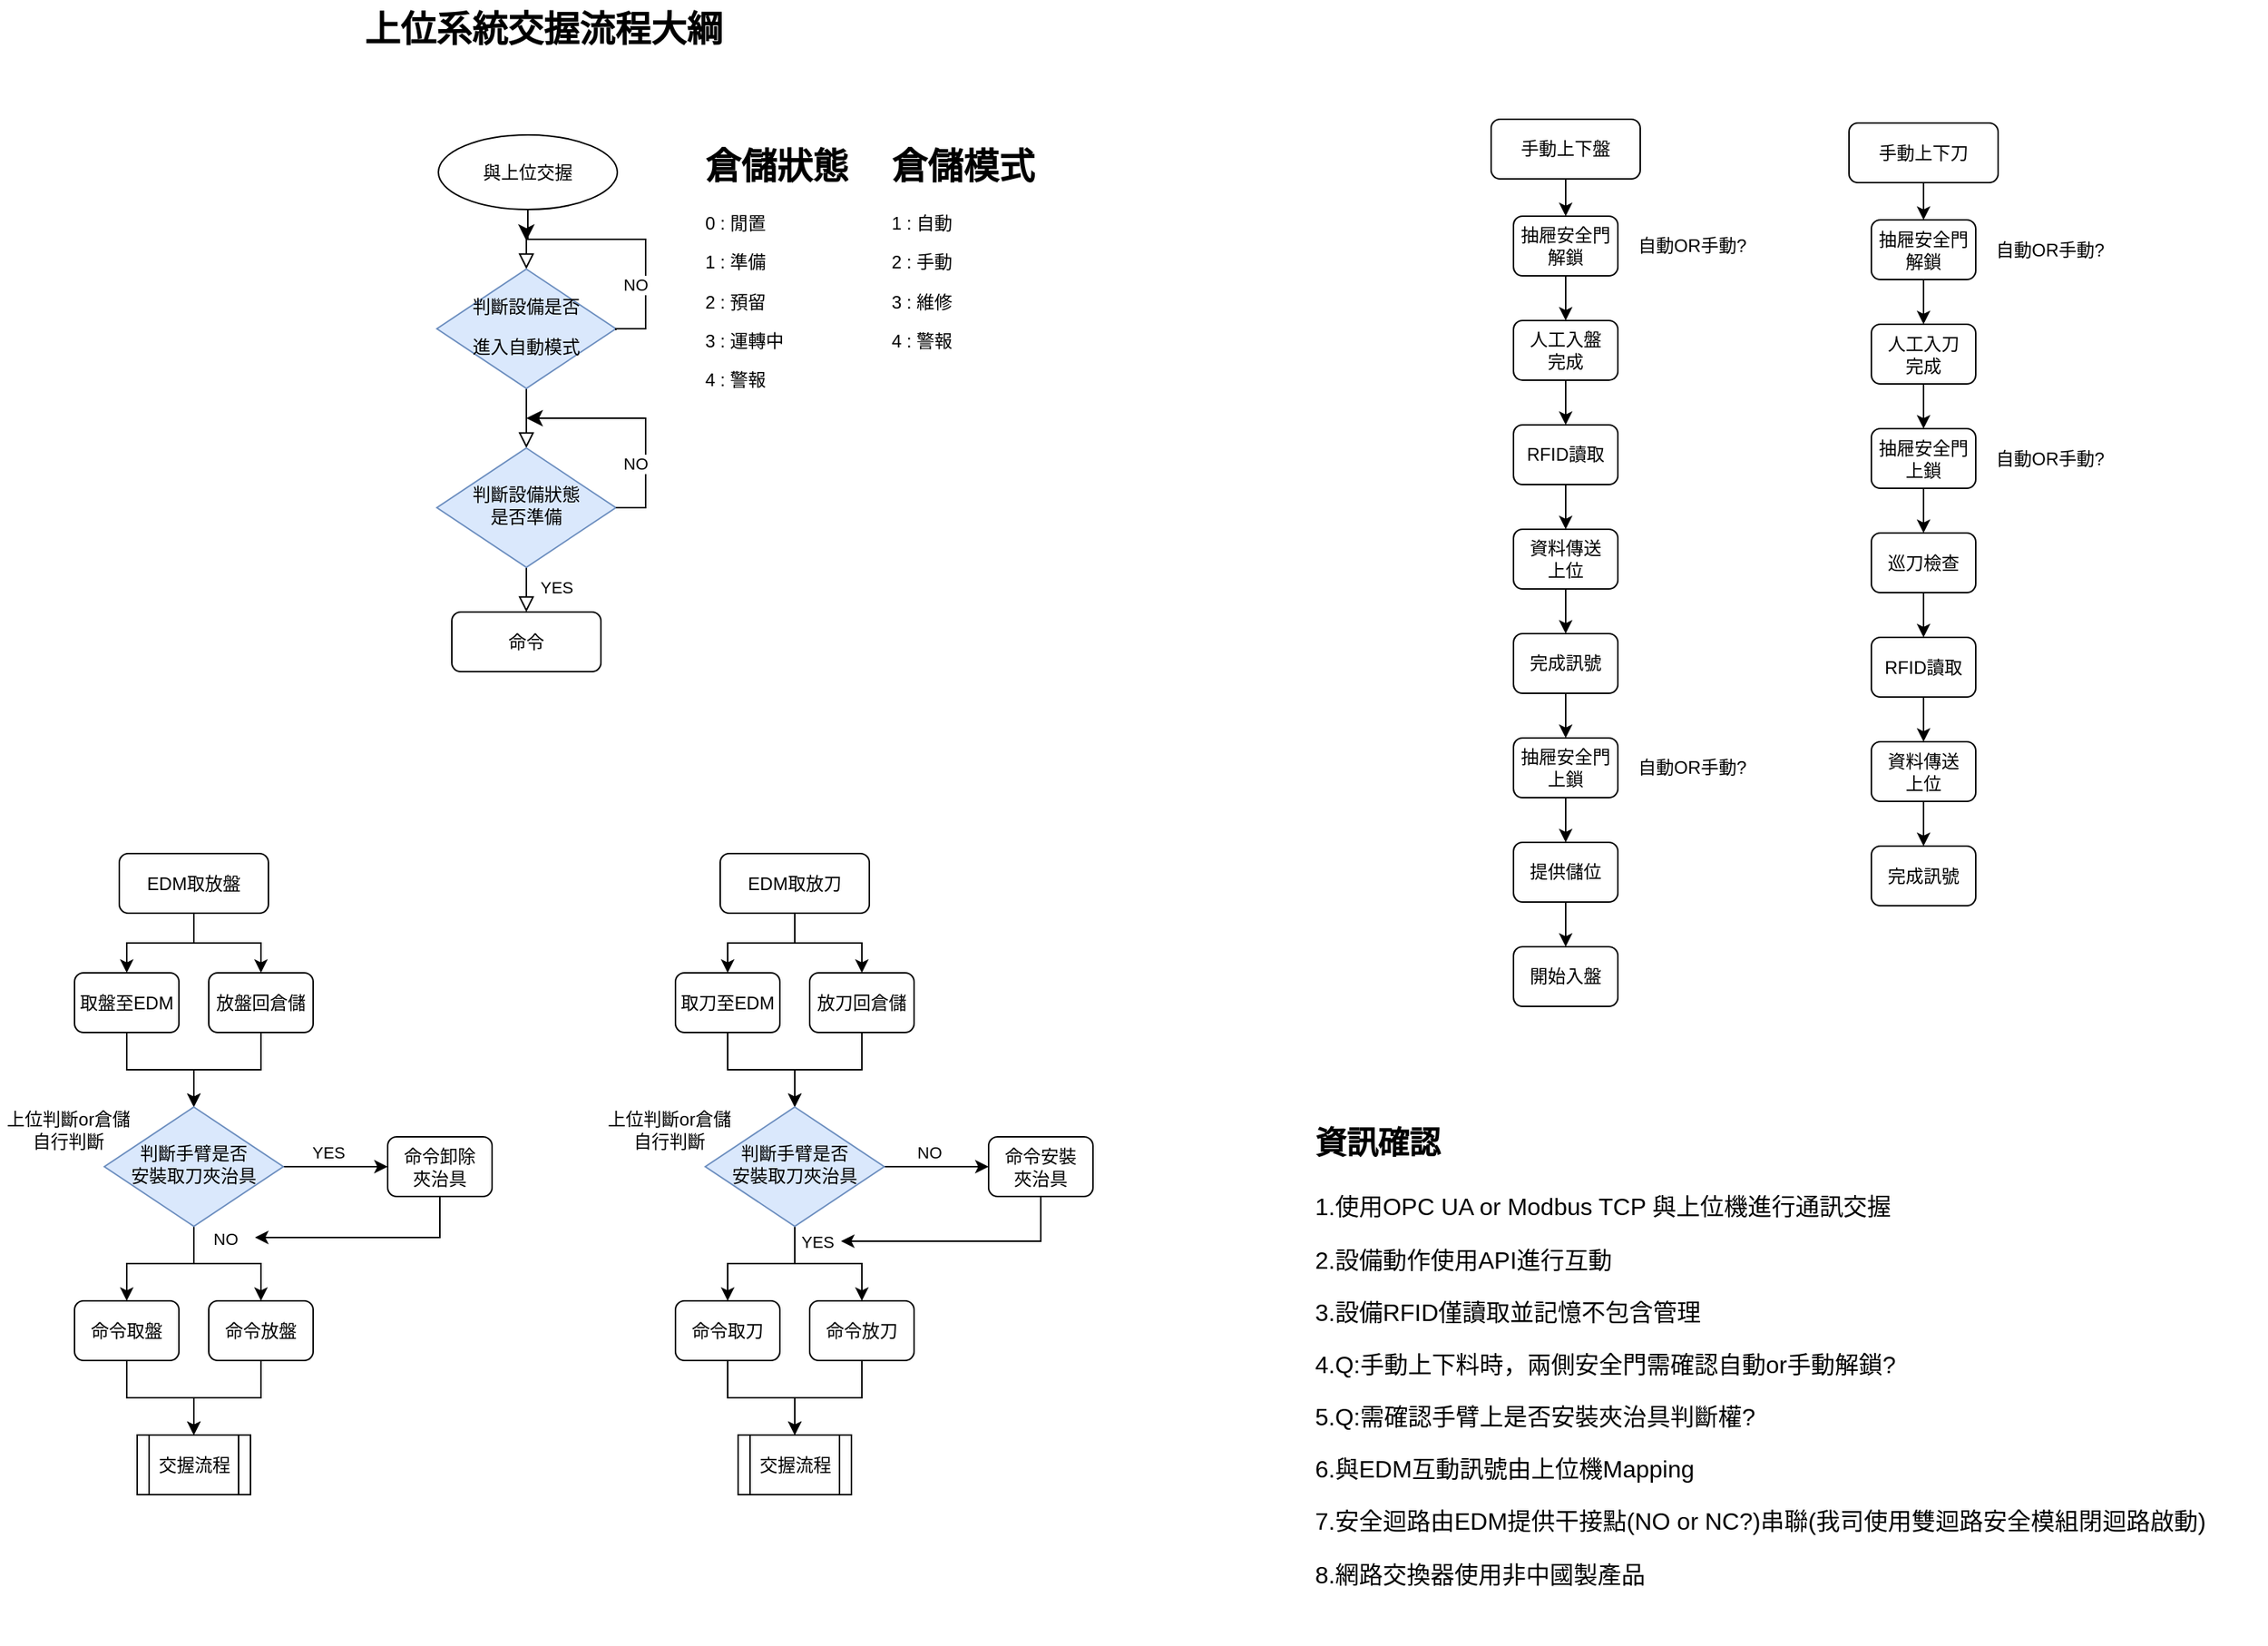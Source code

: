 <mxfile version="24.6.0" type="github" pages="5">
  <diagram id="C5RBs43oDa-KdzZeNtuy" name="上位系統交握流程大綱">
    <mxGraphModel dx="3046" dy="1631" grid="1" gridSize="10" guides="1" tooltips="1" connect="1" arrows="1" fold="1" page="1" pageScale="1" pageWidth="827" pageHeight="1169" math="0" shadow="0">
      <root>
        <mxCell id="WIyWlLk6GJQsqaUBKTNV-0" />
        <mxCell id="WIyWlLk6GJQsqaUBKTNV-1" parent="WIyWlLk6GJQsqaUBKTNV-0" />
        <mxCell id="WdYrK9thOPrxCHwOwgn3-37" style="edgeStyle=orthogonalEdgeStyle;rounded=0;orthogonalLoop=1;jettySize=auto;html=1;entryX=0.5;entryY=0;entryDx=0;entryDy=0;" parent="WIyWlLk6GJQsqaUBKTNV-1" source="WSEQELPJCaLikCtenOEo-28" target="WdYrK9thOPrxCHwOwgn3-36" edge="1">
          <mxGeometry relative="1" as="geometry" />
        </mxCell>
        <mxCell id="WSEQELPJCaLikCtenOEo-28" value="取盤至EDM" style="rounded=1;whiteSpace=wrap;html=1;fontSize=12;glass=0;strokeWidth=1;shadow=0;" parent="WIyWlLk6GJQsqaUBKTNV-1" vertex="1">
          <mxGeometry x="100" y="692.5" width="70" height="40" as="geometry" />
        </mxCell>
        <mxCell id="WdYrK9thOPrxCHwOwgn3-38" style="edgeStyle=orthogonalEdgeStyle;rounded=0;orthogonalLoop=1;jettySize=auto;html=1;entryX=0.5;entryY=0;entryDx=0;entryDy=0;" parent="WIyWlLk6GJQsqaUBKTNV-1" source="WSEQELPJCaLikCtenOEo-33" target="WdYrK9thOPrxCHwOwgn3-36" edge="1">
          <mxGeometry relative="1" as="geometry" />
        </mxCell>
        <mxCell id="WSEQELPJCaLikCtenOEo-33" value="放盤回倉儲" style="rounded=1;whiteSpace=wrap;html=1;fontSize=12;glass=0;strokeWidth=1;shadow=0;" parent="WIyWlLk6GJQsqaUBKTNV-1" vertex="1">
          <mxGeometry x="190" y="692.5" width="70" height="40" as="geometry" />
        </mxCell>
        <mxCell id="WIyWlLk6GJQsqaUBKTNV-2" value="" style="rounded=0;html=1;jettySize=auto;orthogonalLoop=1;fontSize=11;endArrow=block;endFill=0;endSize=8;strokeWidth=1;shadow=0;labelBackgroundColor=none;edgeStyle=orthogonalEdgeStyle;exitX=0.5;exitY=1;exitDx=0;exitDy=0;" parent="WIyWlLk6GJQsqaUBKTNV-1" source="WSEQELPJCaLikCtenOEo-1" target="WIyWlLk6GJQsqaUBKTNV-6" edge="1">
          <mxGeometry relative="1" as="geometry">
            <mxPoint x="403" y="191.5" as="sourcePoint" />
          </mxGeometry>
        </mxCell>
        <mxCell id="WIyWlLk6GJQsqaUBKTNV-4" value="" style="rounded=0;html=1;jettySize=auto;orthogonalLoop=1;fontSize=11;endArrow=block;endFill=0;endSize=8;strokeWidth=1;shadow=0;labelBackgroundColor=none;edgeStyle=orthogonalEdgeStyle;" parent="WIyWlLk6GJQsqaUBKTNV-1" source="WIyWlLk6GJQsqaUBKTNV-6" target="WIyWlLk6GJQsqaUBKTNV-10" edge="1">
          <mxGeometry y="20" relative="1" as="geometry">
            <mxPoint as="offset" />
          </mxGeometry>
        </mxCell>
        <mxCell id="WIyWlLk6GJQsqaUBKTNV-6" value="&lt;p style=&quot;line-height: 120%; font-size: 12px;&quot;&gt;判斷設備是否&lt;/p&gt;&lt;p style=&quot;line-height: 120%; font-size: 12px;&quot;&gt;&lt;span style=&quot;background-color: initial;&quot;&gt;進入自動模式&lt;/span&gt;&lt;/p&gt;" style="rhombus;whiteSpace=wrap;html=1;shadow=0;fontFamily=Helvetica;fontSize=12;align=center;strokeWidth=1;spacing=5;spacingTop=-4;verticalAlign=middle;labelBackgroundColor=none;labelBorderColor=none;fillColor=#dae8fc;strokeColor=#6c8ebf;" parent="WIyWlLk6GJQsqaUBKTNV-1" vertex="1">
          <mxGeometry x="343" y="220.5" width="120" height="80" as="geometry" />
        </mxCell>
        <mxCell id="WIyWlLk6GJQsqaUBKTNV-8" value="YES" style="rounded=0;html=1;jettySize=auto;orthogonalLoop=1;fontSize=11;endArrow=block;endFill=0;endSize=8;strokeWidth=1;shadow=0;labelBackgroundColor=none;edgeStyle=orthogonalEdgeStyle;" parent="WIyWlLk6GJQsqaUBKTNV-1" source="WIyWlLk6GJQsqaUBKTNV-10" target="WIyWlLk6GJQsqaUBKTNV-11" edge="1">
          <mxGeometry x="0.333" y="20" relative="1" as="geometry">
            <mxPoint as="offset" />
          </mxGeometry>
        </mxCell>
        <mxCell id="WIyWlLk6GJQsqaUBKTNV-10" value="&lt;font style=&quot;font-size: 12px;&quot;&gt;判斷設備狀態&lt;/font&gt;&lt;div style=&quot;line-height: 120%;&quot;&gt;&lt;div style=&quot;line-height: 120%;&quot;&gt;&lt;font style=&quot;font-size: 12px;&quot;&gt;是否準備&lt;/font&gt;&lt;/div&gt;&lt;/div&gt;" style="rhombus;whiteSpace=wrap;html=1;shadow=0;fontFamily=Helvetica;fontSize=12;align=center;strokeWidth=1;spacing=6;spacingTop=-4;fillColor=#dae8fc;strokeColor=#6c8ebf;" parent="WIyWlLk6GJQsqaUBKTNV-1" vertex="1">
          <mxGeometry x="343" y="340.5" width="120" height="80" as="geometry" />
        </mxCell>
        <mxCell id="WIyWlLk6GJQsqaUBKTNV-11" value="命令" style="rounded=1;whiteSpace=wrap;html=1;fontSize=12;glass=0;strokeWidth=1;shadow=0;" parent="WIyWlLk6GJQsqaUBKTNV-1" vertex="1">
          <mxGeometry x="353" y="450.5" width="100" height="40" as="geometry" />
        </mxCell>
        <mxCell id="WSEQELPJCaLikCtenOEo-1" value="與上位交握" style="ellipse;whiteSpace=wrap;html=1;" parent="WIyWlLk6GJQsqaUBKTNV-1" vertex="1">
          <mxGeometry x="344" y="130.5" width="120" height="50" as="geometry" />
        </mxCell>
        <mxCell id="WSEQELPJCaLikCtenOEo-13" value="" style="edgeStyle=segmentEdgeStyle;endArrow=classic;html=1;curved=0;rounded=0;endSize=8;startSize=8;" parent="WIyWlLk6GJQsqaUBKTNV-1" edge="1">
          <mxGeometry width="50" height="50" relative="1" as="geometry">
            <mxPoint x="463" y="261.5" as="sourcePoint" />
            <mxPoint x="403" y="201.5" as="targetPoint" />
            <Array as="points">
              <mxPoint x="483" y="260.5" />
              <mxPoint x="483" y="200.5" />
            </Array>
          </mxGeometry>
        </mxCell>
        <mxCell id="WSEQELPJCaLikCtenOEo-14" value="NO" style="edgeLabel;html=1;align=center;verticalAlign=middle;resizable=0;points=[];" parent="WSEQELPJCaLikCtenOEo-13" vertex="1" connectable="0">
          <mxGeometry relative="1" as="geometry">
            <mxPoint x="-7" y="30" as="offset" />
          </mxGeometry>
        </mxCell>
        <mxCell id="WSEQELPJCaLikCtenOEo-36" value="" style="edgeStyle=segmentEdgeStyle;endArrow=classic;html=1;curved=0;rounded=0;endSize=8;startSize=8;" parent="WIyWlLk6GJQsqaUBKTNV-1" edge="1">
          <mxGeometry width="50" height="50" relative="1" as="geometry">
            <mxPoint x="463" y="380.5" as="sourcePoint" />
            <mxPoint x="403" y="320.5" as="targetPoint" />
            <Array as="points">
              <mxPoint x="483" y="380.5" />
              <mxPoint x="483" y="320.5" />
            </Array>
          </mxGeometry>
        </mxCell>
        <mxCell id="WSEQELPJCaLikCtenOEo-37" value="NO" style="edgeLabel;html=1;align=center;verticalAlign=middle;resizable=0;points=[];" parent="WSEQELPJCaLikCtenOEo-36" vertex="1" connectable="0">
          <mxGeometry relative="1" as="geometry">
            <mxPoint x="-7" y="30" as="offset" />
          </mxGeometry>
        </mxCell>
        <mxCell id="WdYrK9thOPrxCHwOwgn3-72" style="edgeStyle=orthogonalEdgeStyle;rounded=0;orthogonalLoop=1;jettySize=auto;html=1;entryX=0.5;entryY=0;entryDx=0;entryDy=0;" parent="WIyWlLk6GJQsqaUBKTNV-1" source="WSEQELPJCaLikCtenOEo-40" target="WdYrK9thOPrxCHwOwgn3-71" edge="1">
          <mxGeometry relative="1" as="geometry" />
        </mxCell>
        <mxCell id="WSEQELPJCaLikCtenOEo-40" value="手動上下盤" style="rounded=1;whiteSpace=wrap;html=1;fontSize=12;glass=0;strokeWidth=1;shadow=0;" parent="WIyWlLk6GJQsqaUBKTNV-1" vertex="1">
          <mxGeometry x="1050" y="120" width="100" height="40" as="geometry" />
        </mxCell>
        <mxCell id="WdYrK9thOPrxCHwOwgn3-94" style="edgeStyle=orthogonalEdgeStyle;rounded=0;orthogonalLoop=1;jettySize=auto;html=1;entryX=0.5;entryY=0;entryDx=0;entryDy=0;" parent="WIyWlLk6GJQsqaUBKTNV-1" source="WSEQELPJCaLikCtenOEo-41" target="WdYrK9thOPrxCHwOwgn3-91" edge="1">
          <mxGeometry relative="1" as="geometry" />
        </mxCell>
        <mxCell id="WSEQELPJCaLikCtenOEo-41" value="手動上下刀" style="rounded=1;whiteSpace=wrap;html=1;fontSize=12;glass=0;strokeWidth=1;shadow=0;" parent="WIyWlLk6GJQsqaUBKTNV-1" vertex="1">
          <mxGeometry x="1290" y="122.5" width="100" height="40" as="geometry" />
        </mxCell>
        <mxCell id="WdYrK9thOPrxCHwOwgn3-11" style="edgeStyle=orthogonalEdgeStyle;rounded=0;orthogonalLoop=1;jettySize=auto;html=1;entryX=0.5;entryY=0;entryDx=0;entryDy=0;" parent="WIyWlLk6GJQsqaUBKTNV-1" source="WSEQELPJCaLikCtenOEo-42" target="WSEQELPJCaLikCtenOEo-28" edge="1">
          <mxGeometry relative="1" as="geometry" />
        </mxCell>
        <mxCell id="WdYrK9thOPrxCHwOwgn3-12" style="edgeStyle=orthogonalEdgeStyle;rounded=0;orthogonalLoop=1;jettySize=auto;html=1;entryX=0.5;entryY=0;entryDx=0;entryDy=0;" parent="WIyWlLk6GJQsqaUBKTNV-1" source="WSEQELPJCaLikCtenOEo-42" target="WSEQELPJCaLikCtenOEo-33" edge="1">
          <mxGeometry relative="1" as="geometry" />
        </mxCell>
        <mxCell id="WSEQELPJCaLikCtenOEo-42" value="EDM取放盤" style="rounded=1;whiteSpace=wrap;html=1;fontSize=12;glass=0;strokeWidth=1;shadow=0;" parent="WIyWlLk6GJQsqaUBKTNV-1" vertex="1">
          <mxGeometry x="130" y="612.5" width="100" height="40" as="geometry" />
        </mxCell>
        <mxCell id="WdYrK9thOPrxCHwOwgn3-40" style="edgeStyle=orthogonalEdgeStyle;rounded=0;orthogonalLoop=1;jettySize=auto;html=1;entryX=0.5;entryY=0;entryDx=0;entryDy=0;" parent="WIyWlLk6GJQsqaUBKTNV-1" source="WdYrK9thOPrxCHwOwgn3-36" target="WdYrK9thOPrxCHwOwgn3-39" edge="1">
          <mxGeometry relative="1" as="geometry" />
        </mxCell>
        <mxCell id="WdYrK9thOPrxCHwOwgn3-41" value="NO" style="edgeLabel;html=1;align=center;verticalAlign=middle;resizable=0;points=[];" parent="WdYrK9thOPrxCHwOwgn3-40" vertex="1" connectable="0">
          <mxGeometry x="0.012" y="1" relative="1" as="geometry">
            <mxPoint x="44" y="-18" as="offset" />
          </mxGeometry>
        </mxCell>
        <mxCell id="WdYrK9thOPrxCHwOwgn3-43" value="YES" style="edgeStyle=orthogonalEdgeStyle;rounded=0;orthogonalLoop=1;jettySize=auto;html=1;entryX=0;entryY=0.5;entryDx=0;entryDy=0;" parent="WIyWlLk6GJQsqaUBKTNV-1" source="WdYrK9thOPrxCHwOwgn3-36" target="WdYrK9thOPrxCHwOwgn3-42" edge="1">
          <mxGeometry x="-0.143" y="10" relative="1" as="geometry">
            <mxPoint as="offset" />
          </mxGeometry>
        </mxCell>
        <mxCell id="WdYrK9thOPrxCHwOwgn3-47" style="edgeStyle=orthogonalEdgeStyle;rounded=0;orthogonalLoop=1;jettySize=auto;html=1;entryX=0.5;entryY=0;entryDx=0;entryDy=0;" parent="WIyWlLk6GJQsqaUBKTNV-1" source="WdYrK9thOPrxCHwOwgn3-36" target="WdYrK9thOPrxCHwOwgn3-46" edge="1">
          <mxGeometry relative="1" as="geometry" />
        </mxCell>
        <mxCell id="WdYrK9thOPrxCHwOwgn3-36" value="判斷手臂是否&lt;div&gt;安裝取刀夾治具&lt;/div&gt;" style="rhombus;whiteSpace=wrap;html=1;shadow=0;fontFamily=Helvetica;fontSize=12;align=center;strokeWidth=1;spacing=6;spacingTop=-4;fillColor=#dae8fc;strokeColor=#6c8ebf;" parent="WIyWlLk6GJQsqaUBKTNV-1" vertex="1">
          <mxGeometry x="120" y="782.5" width="120" height="80" as="geometry" />
        </mxCell>
        <mxCell id="WdYrK9thOPrxCHwOwgn3-51" style="edgeStyle=orthogonalEdgeStyle;rounded=0;orthogonalLoop=1;jettySize=auto;html=1;entryX=0.5;entryY=0;entryDx=0;entryDy=0;" parent="WIyWlLk6GJQsqaUBKTNV-1" source="WdYrK9thOPrxCHwOwgn3-39" target="WdYrK9thOPrxCHwOwgn3-50" edge="1">
          <mxGeometry relative="1" as="geometry" />
        </mxCell>
        <mxCell id="WdYrK9thOPrxCHwOwgn3-39" value="命令取盤" style="rounded=1;whiteSpace=wrap;html=1;fontSize=12;glass=0;strokeWidth=1;shadow=0;" parent="WIyWlLk6GJQsqaUBKTNV-1" vertex="1">
          <mxGeometry x="100" y="912.5" width="70" height="40" as="geometry" />
        </mxCell>
        <mxCell id="WdYrK9thOPrxCHwOwgn3-119" style="edgeStyle=orthogonalEdgeStyle;rounded=0;orthogonalLoop=1;jettySize=auto;html=1;" parent="WIyWlLk6GJQsqaUBKTNV-1" source="WdYrK9thOPrxCHwOwgn3-42" edge="1">
          <mxGeometry relative="1" as="geometry">
            <mxPoint x="221" y="870" as="targetPoint" />
            <Array as="points">
              <mxPoint x="345" y="870" />
            </Array>
          </mxGeometry>
        </mxCell>
        <mxCell id="WdYrK9thOPrxCHwOwgn3-42" value="命令卸除&lt;div&gt;夾治具&lt;/div&gt;" style="rounded=1;whiteSpace=wrap;html=1;fontSize=12;glass=0;strokeWidth=1;shadow=0;" parent="WIyWlLk6GJQsqaUBKTNV-1" vertex="1">
          <mxGeometry x="310" y="802.5" width="70" height="40" as="geometry" />
        </mxCell>
        <mxCell id="WdYrK9thOPrxCHwOwgn3-52" style="edgeStyle=orthogonalEdgeStyle;rounded=0;orthogonalLoop=1;jettySize=auto;html=1;entryX=0.5;entryY=0;entryDx=0;entryDy=0;" parent="WIyWlLk6GJQsqaUBKTNV-1" source="WdYrK9thOPrxCHwOwgn3-46" target="WdYrK9thOPrxCHwOwgn3-50" edge="1">
          <mxGeometry relative="1" as="geometry" />
        </mxCell>
        <mxCell id="WdYrK9thOPrxCHwOwgn3-46" value="命令放盤" style="rounded=1;whiteSpace=wrap;html=1;fontSize=12;glass=0;strokeWidth=1;shadow=0;" parent="WIyWlLk6GJQsqaUBKTNV-1" vertex="1">
          <mxGeometry x="190" y="912.5" width="70" height="40" as="geometry" />
        </mxCell>
        <mxCell id="WdYrK9thOPrxCHwOwgn3-50" value="交握流程" style="shape=process;whiteSpace=wrap;html=1;backgroundOutline=1;" parent="WIyWlLk6GJQsqaUBKTNV-1" vertex="1">
          <mxGeometry x="142" y="1002.5" width="76" height="40" as="geometry" />
        </mxCell>
        <mxCell id="WdYrK9thOPrxCHwOwgn3-53" style="edgeStyle=orthogonalEdgeStyle;rounded=0;orthogonalLoop=1;jettySize=auto;html=1;entryX=0.5;entryY=0;entryDx=0;entryDy=0;" parent="WIyWlLk6GJQsqaUBKTNV-1" source="WdYrK9thOPrxCHwOwgn3-54" target="WdYrK9thOPrxCHwOwgn3-64" edge="1">
          <mxGeometry relative="1" as="geometry" />
        </mxCell>
        <mxCell id="WdYrK9thOPrxCHwOwgn3-54" value="取刀至EDM" style="rounded=1;whiteSpace=wrap;html=1;fontSize=12;glass=0;strokeWidth=1;shadow=0;" parent="WIyWlLk6GJQsqaUBKTNV-1" vertex="1">
          <mxGeometry x="503" y="692.5" width="70" height="40" as="geometry" />
        </mxCell>
        <mxCell id="WdYrK9thOPrxCHwOwgn3-55" style="edgeStyle=orthogonalEdgeStyle;rounded=0;orthogonalLoop=1;jettySize=auto;html=1;entryX=0.5;entryY=0;entryDx=0;entryDy=0;" parent="WIyWlLk6GJQsqaUBKTNV-1" source="WdYrK9thOPrxCHwOwgn3-56" target="WdYrK9thOPrxCHwOwgn3-64" edge="1">
          <mxGeometry relative="1" as="geometry" />
        </mxCell>
        <mxCell id="WdYrK9thOPrxCHwOwgn3-56" value="放刀回倉儲" style="rounded=1;whiteSpace=wrap;html=1;fontSize=12;glass=0;strokeWidth=1;shadow=0;" parent="WIyWlLk6GJQsqaUBKTNV-1" vertex="1">
          <mxGeometry x="593" y="692.5" width="70" height="40" as="geometry" />
        </mxCell>
        <mxCell id="WdYrK9thOPrxCHwOwgn3-57" style="edgeStyle=orthogonalEdgeStyle;rounded=0;orthogonalLoop=1;jettySize=auto;html=1;entryX=0.5;entryY=0;entryDx=0;entryDy=0;" parent="WIyWlLk6GJQsqaUBKTNV-1" source="WdYrK9thOPrxCHwOwgn3-59" target="WdYrK9thOPrxCHwOwgn3-54" edge="1">
          <mxGeometry relative="1" as="geometry" />
        </mxCell>
        <mxCell id="WdYrK9thOPrxCHwOwgn3-58" style="edgeStyle=orthogonalEdgeStyle;rounded=0;orthogonalLoop=1;jettySize=auto;html=1;entryX=0.5;entryY=0;entryDx=0;entryDy=0;" parent="WIyWlLk6GJQsqaUBKTNV-1" source="WdYrK9thOPrxCHwOwgn3-59" target="WdYrK9thOPrxCHwOwgn3-56" edge="1">
          <mxGeometry relative="1" as="geometry" />
        </mxCell>
        <mxCell id="WdYrK9thOPrxCHwOwgn3-59" value="EDM取放刀" style="rounded=1;whiteSpace=wrap;html=1;fontSize=12;glass=0;strokeWidth=1;shadow=0;" parent="WIyWlLk6GJQsqaUBKTNV-1" vertex="1">
          <mxGeometry x="533" y="612.5" width="100" height="40" as="geometry" />
        </mxCell>
        <mxCell id="WdYrK9thOPrxCHwOwgn3-60" style="edgeStyle=orthogonalEdgeStyle;rounded=0;orthogonalLoop=1;jettySize=auto;html=1;entryX=0.5;entryY=0;entryDx=0;entryDy=0;" parent="WIyWlLk6GJQsqaUBKTNV-1" source="WdYrK9thOPrxCHwOwgn3-64" target="WdYrK9thOPrxCHwOwgn3-66" edge="1">
          <mxGeometry relative="1" as="geometry" />
        </mxCell>
        <mxCell id="WdYrK9thOPrxCHwOwgn3-61" value="YES" style="edgeLabel;html=1;align=center;verticalAlign=middle;resizable=0;points=[];" parent="WdYrK9thOPrxCHwOwgn3-60" vertex="1" connectable="0">
          <mxGeometry x="0.012" y="1" relative="1" as="geometry">
            <mxPoint x="38" y="-16" as="offset" />
          </mxGeometry>
        </mxCell>
        <mxCell id="WdYrK9thOPrxCHwOwgn3-62" value="NO" style="edgeStyle=orthogonalEdgeStyle;rounded=0;orthogonalLoop=1;jettySize=auto;html=1;entryX=0;entryY=0.5;entryDx=0;entryDy=0;" parent="WIyWlLk6GJQsqaUBKTNV-1" source="WdYrK9thOPrxCHwOwgn3-64" target="WdYrK9thOPrxCHwOwgn3-67" edge="1">
          <mxGeometry x="-0.143" y="10" relative="1" as="geometry">
            <mxPoint as="offset" />
          </mxGeometry>
        </mxCell>
        <mxCell id="WdYrK9thOPrxCHwOwgn3-63" style="edgeStyle=orthogonalEdgeStyle;rounded=0;orthogonalLoop=1;jettySize=auto;html=1;entryX=0.5;entryY=0;entryDx=0;entryDy=0;" parent="WIyWlLk6GJQsqaUBKTNV-1" source="WdYrK9thOPrxCHwOwgn3-64" target="WdYrK9thOPrxCHwOwgn3-69" edge="1">
          <mxGeometry relative="1" as="geometry" />
        </mxCell>
        <mxCell id="WdYrK9thOPrxCHwOwgn3-64" value="判斷手臂是否&lt;div&gt;安裝取刀夾治具&lt;/div&gt;" style="rhombus;whiteSpace=wrap;html=1;shadow=0;fontFamily=Helvetica;fontSize=12;align=center;strokeWidth=1;spacing=6;spacingTop=-4;fillColor=#dae8fc;strokeColor=#6c8ebf;" parent="WIyWlLk6GJQsqaUBKTNV-1" vertex="1">
          <mxGeometry x="523" y="782.5" width="120" height="80" as="geometry" />
        </mxCell>
        <mxCell id="WdYrK9thOPrxCHwOwgn3-65" style="edgeStyle=orthogonalEdgeStyle;rounded=0;orthogonalLoop=1;jettySize=auto;html=1;entryX=0.5;entryY=0;entryDx=0;entryDy=0;" parent="WIyWlLk6GJQsqaUBKTNV-1" source="WdYrK9thOPrxCHwOwgn3-66" target="WdYrK9thOPrxCHwOwgn3-70" edge="1">
          <mxGeometry relative="1" as="geometry" />
        </mxCell>
        <mxCell id="WdYrK9thOPrxCHwOwgn3-66" value="命令取刀" style="rounded=1;whiteSpace=wrap;html=1;fontSize=12;glass=0;strokeWidth=1;shadow=0;" parent="WIyWlLk6GJQsqaUBKTNV-1" vertex="1">
          <mxGeometry x="503" y="912.5" width="70" height="40" as="geometry" />
        </mxCell>
        <mxCell id="WdYrK9thOPrxCHwOwgn3-121" style="edgeStyle=orthogonalEdgeStyle;rounded=0;orthogonalLoop=1;jettySize=auto;html=1;" parent="WIyWlLk6GJQsqaUBKTNV-1" source="WdYrK9thOPrxCHwOwgn3-67" edge="1">
          <mxGeometry relative="1" as="geometry">
            <mxPoint x="614" y="872.5" as="targetPoint" />
            <Array as="points">
              <mxPoint x="748" y="872.5" />
              <mxPoint x="664" y="872.5" />
            </Array>
          </mxGeometry>
        </mxCell>
        <mxCell id="WdYrK9thOPrxCHwOwgn3-67" value="命令安裝&lt;div&gt;夾治具&lt;/div&gt;" style="rounded=1;whiteSpace=wrap;html=1;fontSize=12;glass=0;strokeWidth=1;shadow=0;" parent="WIyWlLk6GJQsqaUBKTNV-1" vertex="1">
          <mxGeometry x="713" y="802.5" width="70" height="40" as="geometry" />
        </mxCell>
        <mxCell id="WdYrK9thOPrxCHwOwgn3-68" style="edgeStyle=orthogonalEdgeStyle;rounded=0;orthogonalLoop=1;jettySize=auto;html=1;entryX=0.5;entryY=0;entryDx=0;entryDy=0;" parent="WIyWlLk6GJQsqaUBKTNV-1" source="WdYrK9thOPrxCHwOwgn3-69" target="WdYrK9thOPrxCHwOwgn3-70" edge="1">
          <mxGeometry relative="1" as="geometry" />
        </mxCell>
        <mxCell id="WdYrK9thOPrxCHwOwgn3-69" value="命令放刀" style="rounded=1;whiteSpace=wrap;html=1;fontSize=12;glass=0;strokeWidth=1;shadow=0;" parent="WIyWlLk6GJQsqaUBKTNV-1" vertex="1">
          <mxGeometry x="593" y="912.5" width="70" height="40" as="geometry" />
        </mxCell>
        <mxCell id="WdYrK9thOPrxCHwOwgn3-70" value="交握流程" style="shape=process;whiteSpace=wrap;html=1;backgroundOutline=1;" parent="WIyWlLk6GJQsqaUBKTNV-1" vertex="1">
          <mxGeometry x="545" y="1002.5" width="76" height="40" as="geometry" />
        </mxCell>
        <mxCell id="WdYrK9thOPrxCHwOwgn3-76" style="edgeStyle=orthogonalEdgeStyle;rounded=0;orthogonalLoop=1;jettySize=auto;html=1;entryX=0.5;entryY=0;entryDx=0;entryDy=0;" parent="WIyWlLk6GJQsqaUBKTNV-1" source="WdYrK9thOPrxCHwOwgn3-71" target="WdYrK9thOPrxCHwOwgn3-75" edge="1">
          <mxGeometry relative="1" as="geometry" />
        </mxCell>
        <mxCell id="WdYrK9thOPrxCHwOwgn3-71" value="抽屜安全門解鎖" style="rounded=1;whiteSpace=wrap;html=1;fontSize=12;glass=0;strokeWidth=1;shadow=0;" parent="WIyWlLk6GJQsqaUBKTNV-1" vertex="1">
          <mxGeometry x="1065" y="185" width="70" height="40" as="geometry" />
        </mxCell>
        <mxCell id="WdYrK9thOPrxCHwOwgn3-73" value="上位判斷or倉儲自行判斷" style="text;html=1;align=center;verticalAlign=middle;whiteSpace=wrap;rounded=0;" parent="WIyWlLk6GJQsqaUBKTNV-1" vertex="1">
          <mxGeometry x="50" y="782.5" width="92" height="30" as="geometry" />
        </mxCell>
        <mxCell id="WdYrK9thOPrxCHwOwgn3-84" style="edgeStyle=orthogonalEdgeStyle;rounded=0;orthogonalLoop=1;jettySize=auto;html=1;entryX=0.5;entryY=0;entryDx=0;entryDy=0;" parent="WIyWlLk6GJQsqaUBKTNV-1" source="WdYrK9thOPrxCHwOwgn3-75" target="WdYrK9thOPrxCHwOwgn3-82" edge="1">
          <mxGeometry relative="1" as="geometry" />
        </mxCell>
        <mxCell id="WdYrK9thOPrxCHwOwgn3-75" value="人工入盤&lt;div&gt;完成&lt;/div&gt;" style="rounded=1;whiteSpace=wrap;html=1;fontSize=12;glass=0;strokeWidth=1;shadow=0;" parent="WIyWlLk6GJQsqaUBKTNV-1" vertex="1">
          <mxGeometry x="1065" y="255" width="70" height="40" as="geometry" />
        </mxCell>
        <mxCell id="WdYrK9thOPrxCHwOwgn3-79" value="&lt;h1 style=&quot;margin-top: 0px;&quot;&gt;倉儲狀態&lt;/h1&gt;&lt;p&gt;0 : 閒置&lt;/p&gt;&lt;p&gt;1 : 準備&lt;/p&gt;&lt;p&gt;2 : 預留&lt;/p&gt;&lt;p&gt;3 : 運轉中&lt;/p&gt;&lt;p&gt;4 : 警報&lt;/p&gt;" style="text;html=1;whiteSpace=wrap;overflow=hidden;rounded=0;" parent="WIyWlLk6GJQsqaUBKTNV-1" vertex="1">
          <mxGeometry x="521" y="130.5" width="105" height="180" as="geometry" />
        </mxCell>
        <mxCell id="WdYrK9thOPrxCHwOwgn3-80" value="&lt;h1 style=&quot;margin-top: 0px;&quot;&gt;倉儲模式&lt;/h1&gt;&lt;p&gt;1 : 自動&lt;/p&gt;&lt;p&gt;2 : 手動&lt;/p&gt;&lt;p&gt;3 : 維修&lt;/p&gt;&lt;p&gt;4 : 警報&amp;nbsp;&lt;/p&gt;" style="text;html=1;whiteSpace=wrap;overflow=hidden;rounded=0;" parent="WIyWlLk6GJQsqaUBKTNV-1" vertex="1">
          <mxGeometry x="646" y="130.5" width="105" height="180" as="geometry" />
        </mxCell>
        <mxCell id="WdYrK9thOPrxCHwOwgn3-111" style="edgeStyle=orthogonalEdgeStyle;rounded=0;orthogonalLoop=1;jettySize=auto;html=1;entryX=0.5;entryY=0;entryDx=0;entryDy=0;" parent="WIyWlLk6GJQsqaUBKTNV-1" source="WdYrK9thOPrxCHwOwgn3-81" target="WdYrK9thOPrxCHwOwgn3-88" edge="1">
          <mxGeometry relative="1" as="geometry" />
        </mxCell>
        <mxCell id="WdYrK9thOPrxCHwOwgn3-81" value="抽屜安全門上鎖" style="rounded=1;whiteSpace=wrap;html=1;fontSize=12;glass=0;strokeWidth=1;shadow=0;" parent="WIyWlLk6GJQsqaUBKTNV-1" vertex="1">
          <mxGeometry x="1065" y="535" width="70" height="40" as="geometry" />
        </mxCell>
        <mxCell id="WdYrK9thOPrxCHwOwgn3-109" style="edgeStyle=orthogonalEdgeStyle;rounded=0;orthogonalLoop=1;jettySize=auto;html=1;entryX=0.5;entryY=0;entryDx=0;entryDy=0;" parent="WIyWlLk6GJQsqaUBKTNV-1" source="WdYrK9thOPrxCHwOwgn3-82" target="WdYrK9thOPrxCHwOwgn3-86" edge="1">
          <mxGeometry relative="1" as="geometry" />
        </mxCell>
        <mxCell id="WdYrK9thOPrxCHwOwgn3-82" value="RFID讀取" style="rounded=1;whiteSpace=wrap;html=1;fontSize=12;glass=0;strokeWidth=1;shadow=0;" parent="WIyWlLk6GJQsqaUBKTNV-1" vertex="1">
          <mxGeometry x="1065" y="325" width="70" height="40" as="geometry" />
        </mxCell>
        <mxCell id="WdYrK9thOPrxCHwOwgn3-90" style="edgeStyle=orthogonalEdgeStyle;rounded=0;orthogonalLoop=1;jettySize=auto;html=1;entryX=0.5;entryY=0;entryDx=0;entryDy=0;" parent="WIyWlLk6GJQsqaUBKTNV-1" source="WdYrK9thOPrxCHwOwgn3-83" edge="1">
          <mxGeometry relative="1" as="geometry">
            <mxPoint x="1100" y="535" as="targetPoint" />
          </mxGeometry>
        </mxCell>
        <mxCell id="WdYrK9thOPrxCHwOwgn3-83" value="完成&lt;span style=&quot;background-color: initial;&quot;&gt;訊號&lt;/span&gt;" style="rounded=1;whiteSpace=wrap;html=1;fontSize=12;glass=0;strokeWidth=1;shadow=0;" parent="WIyWlLk6GJQsqaUBKTNV-1" vertex="1">
          <mxGeometry x="1065" y="465" width="70" height="40" as="geometry" />
        </mxCell>
        <mxCell id="WdYrK9thOPrxCHwOwgn3-110" style="edgeStyle=orthogonalEdgeStyle;rounded=0;orthogonalLoop=1;jettySize=auto;html=1;entryX=0.5;entryY=0;entryDx=0;entryDy=0;" parent="WIyWlLk6GJQsqaUBKTNV-1" source="WdYrK9thOPrxCHwOwgn3-86" target="WdYrK9thOPrxCHwOwgn3-83" edge="1">
          <mxGeometry relative="1" as="geometry" />
        </mxCell>
        <mxCell id="WdYrK9thOPrxCHwOwgn3-86" value="資料傳送&lt;div&gt;上位&lt;/div&gt;" style="rounded=1;whiteSpace=wrap;html=1;fontSize=12;glass=0;strokeWidth=1;shadow=0;" parent="WIyWlLk6GJQsqaUBKTNV-1" vertex="1">
          <mxGeometry x="1065" y="395" width="70" height="40" as="geometry" />
        </mxCell>
        <mxCell id="WdYrK9thOPrxCHwOwgn3-113" style="edgeStyle=orthogonalEdgeStyle;rounded=0;orthogonalLoop=1;jettySize=auto;html=1;" parent="WIyWlLk6GJQsqaUBKTNV-1" source="WdYrK9thOPrxCHwOwgn3-88" target="WdYrK9thOPrxCHwOwgn3-112" edge="1">
          <mxGeometry relative="1" as="geometry" />
        </mxCell>
        <mxCell id="WdYrK9thOPrxCHwOwgn3-88" value="提供儲位" style="rounded=1;whiteSpace=wrap;html=1;fontSize=12;glass=0;strokeWidth=1;shadow=0;" parent="WIyWlLk6GJQsqaUBKTNV-1" vertex="1">
          <mxGeometry x="1065" y="605" width="70" height="40" as="geometry" />
        </mxCell>
        <mxCell id="WdYrK9thOPrxCHwOwgn3-99" style="edgeStyle=orthogonalEdgeStyle;rounded=0;orthogonalLoop=1;jettySize=auto;html=1;entryX=0.5;entryY=0;entryDx=0;entryDy=0;" parent="WIyWlLk6GJQsqaUBKTNV-1" source="WdYrK9thOPrxCHwOwgn3-91" target="WdYrK9thOPrxCHwOwgn3-95" edge="1">
          <mxGeometry relative="1" as="geometry" />
        </mxCell>
        <mxCell id="WdYrK9thOPrxCHwOwgn3-91" value="抽屜安全門解鎖" style="rounded=1;whiteSpace=wrap;html=1;fontSize=12;glass=0;strokeWidth=1;shadow=0;" parent="WIyWlLk6GJQsqaUBKTNV-1" vertex="1">
          <mxGeometry x="1305" y="187.5" width="70" height="40" as="geometry" />
        </mxCell>
        <mxCell id="WdYrK9thOPrxCHwOwgn3-92" value="自動OR手動?" style="text;html=1;align=center;verticalAlign=middle;whiteSpace=wrap;rounded=0;" parent="WIyWlLk6GJQsqaUBKTNV-1" vertex="1">
          <mxGeometry x="1135" y="190" width="100" height="30" as="geometry" />
        </mxCell>
        <mxCell id="WdYrK9thOPrxCHwOwgn3-93" value="自動OR手動?" style="text;html=1;align=center;verticalAlign=middle;whiteSpace=wrap;rounded=0;" parent="WIyWlLk6GJQsqaUBKTNV-1" vertex="1">
          <mxGeometry x="1375" y="192.5" width="100" height="30" as="geometry" />
        </mxCell>
        <mxCell id="WdYrK9thOPrxCHwOwgn3-100" style="edgeStyle=orthogonalEdgeStyle;rounded=0;orthogonalLoop=1;jettySize=auto;html=1;entryX=0.5;entryY=0;entryDx=0;entryDy=0;" parent="WIyWlLk6GJQsqaUBKTNV-1" source="WdYrK9thOPrxCHwOwgn3-95" target="WdYrK9thOPrxCHwOwgn3-96" edge="1">
          <mxGeometry relative="1" as="geometry" />
        </mxCell>
        <mxCell id="WdYrK9thOPrxCHwOwgn3-95" value="人工入刀&lt;div&gt;完成&lt;/div&gt;" style="rounded=1;whiteSpace=wrap;html=1;fontSize=12;glass=0;strokeWidth=1;shadow=0;" parent="WIyWlLk6GJQsqaUBKTNV-1" vertex="1">
          <mxGeometry x="1305" y="257.5" width="70" height="40" as="geometry" />
        </mxCell>
        <mxCell id="WdYrK9thOPrxCHwOwgn3-102" style="edgeStyle=orthogonalEdgeStyle;rounded=0;orthogonalLoop=1;jettySize=auto;html=1;entryX=0.5;entryY=0;entryDx=0;entryDy=0;" parent="WIyWlLk6GJQsqaUBKTNV-1" source="WdYrK9thOPrxCHwOwgn3-96" target="WdYrK9thOPrxCHwOwgn3-101" edge="1">
          <mxGeometry relative="1" as="geometry" />
        </mxCell>
        <mxCell id="WdYrK9thOPrxCHwOwgn3-96" value="抽屜安全門&lt;div&gt;上鎖&lt;/div&gt;" style="rounded=1;whiteSpace=wrap;html=1;fontSize=12;glass=0;strokeWidth=1;shadow=0;" parent="WIyWlLk6GJQsqaUBKTNV-1" vertex="1">
          <mxGeometry x="1305" y="327.5" width="70" height="40" as="geometry" />
        </mxCell>
        <mxCell id="WdYrK9thOPrxCHwOwgn3-97" value="自動OR手動?" style="text;html=1;align=center;verticalAlign=middle;whiteSpace=wrap;rounded=0;" parent="WIyWlLk6GJQsqaUBKTNV-1" vertex="1">
          <mxGeometry x="1135" y="540" width="100" height="30" as="geometry" />
        </mxCell>
        <mxCell id="WdYrK9thOPrxCHwOwgn3-98" value="自動OR手動?" style="text;html=1;align=center;verticalAlign=middle;whiteSpace=wrap;rounded=0;" parent="WIyWlLk6GJQsqaUBKTNV-1" vertex="1">
          <mxGeometry x="1375" y="332.5" width="100" height="30" as="geometry" />
        </mxCell>
        <mxCell id="WdYrK9thOPrxCHwOwgn3-104" style="edgeStyle=orthogonalEdgeStyle;rounded=0;orthogonalLoop=1;jettySize=auto;html=1;entryX=0.5;entryY=0;entryDx=0;entryDy=0;" parent="WIyWlLk6GJQsqaUBKTNV-1" source="WdYrK9thOPrxCHwOwgn3-101" target="WdYrK9thOPrxCHwOwgn3-103" edge="1">
          <mxGeometry relative="1" as="geometry" />
        </mxCell>
        <mxCell id="WdYrK9thOPrxCHwOwgn3-101" value="巡刀檢查" style="rounded=1;whiteSpace=wrap;html=1;fontSize=12;glass=0;strokeWidth=1;shadow=0;" parent="WIyWlLk6GJQsqaUBKTNV-1" vertex="1">
          <mxGeometry x="1305" y="397.5" width="70" height="40" as="geometry" />
        </mxCell>
        <mxCell id="WdYrK9thOPrxCHwOwgn3-114" style="edgeStyle=orthogonalEdgeStyle;rounded=0;orthogonalLoop=1;jettySize=auto;html=1;entryX=0.5;entryY=0;entryDx=0;entryDy=0;" parent="WIyWlLk6GJQsqaUBKTNV-1" source="WdYrK9thOPrxCHwOwgn3-103" target="WdYrK9thOPrxCHwOwgn3-105" edge="1">
          <mxGeometry relative="1" as="geometry" />
        </mxCell>
        <mxCell id="WdYrK9thOPrxCHwOwgn3-103" value="RFID讀取" style="rounded=1;whiteSpace=wrap;html=1;fontSize=12;glass=0;strokeWidth=1;shadow=0;" parent="WIyWlLk6GJQsqaUBKTNV-1" vertex="1">
          <mxGeometry x="1305" y="467.5" width="70" height="40" as="geometry" />
        </mxCell>
        <mxCell id="WdYrK9thOPrxCHwOwgn3-116" style="edgeStyle=orthogonalEdgeStyle;rounded=0;orthogonalLoop=1;jettySize=auto;html=1;entryX=0.5;entryY=0;entryDx=0;entryDy=0;" parent="WIyWlLk6GJQsqaUBKTNV-1" source="WdYrK9thOPrxCHwOwgn3-105" target="WdYrK9thOPrxCHwOwgn3-115" edge="1">
          <mxGeometry relative="1" as="geometry" />
        </mxCell>
        <mxCell id="WdYrK9thOPrxCHwOwgn3-105" value="資料傳送&lt;div&gt;上位&lt;/div&gt;" style="rounded=1;whiteSpace=wrap;html=1;fontSize=12;glass=0;strokeWidth=1;shadow=0;" parent="WIyWlLk6GJQsqaUBKTNV-1" vertex="1">
          <mxGeometry x="1305" y="537.5" width="70" height="40" as="geometry" />
        </mxCell>
        <mxCell id="WdYrK9thOPrxCHwOwgn3-108" value="上位判斷or倉儲自行判斷" style="text;html=1;align=center;verticalAlign=middle;whiteSpace=wrap;rounded=0;" parent="WIyWlLk6GJQsqaUBKTNV-1" vertex="1">
          <mxGeometry x="453" y="782.5" width="92" height="30" as="geometry" />
        </mxCell>
        <mxCell id="WdYrK9thOPrxCHwOwgn3-112" value="開始入盤" style="rounded=1;whiteSpace=wrap;html=1;fontSize=12;glass=0;strokeWidth=1;shadow=0;" parent="WIyWlLk6GJQsqaUBKTNV-1" vertex="1">
          <mxGeometry x="1065" y="675" width="70" height="40" as="geometry" />
        </mxCell>
        <mxCell id="WdYrK9thOPrxCHwOwgn3-115" value="完成訊號" style="rounded=1;whiteSpace=wrap;html=1;fontSize=12;glass=0;strokeWidth=1;shadow=0;" parent="WIyWlLk6GJQsqaUBKTNV-1" vertex="1">
          <mxGeometry x="1305" y="607.5" width="70" height="40" as="geometry" />
        </mxCell>
        <mxCell id="WdYrK9thOPrxCHwOwgn3-117" value="&lt;h1 style=&quot;margin-top: 0px;&quot;&gt;&lt;font style=&quot;font-size: 21px;&quot;&gt;資訊確認&lt;/font&gt;&lt;/h1&gt;&lt;p style=&quot;font-size: 16px;&quot;&gt;&lt;font style=&quot;font-size: 16px;&quot;&gt;1.使用&lt;span style=&quot;background-color: initial;&quot;&gt;OPC UA or Modbus TCP 與上位機進行通訊交握&lt;/span&gt;&lt;/font&gt;&lt;/p&gt;&lt;p style=&quot;font-size: 16px;&quot;&gt;&lt;span style=&quot;background-color: initial;&quot;&gt;&lt;font style=&quot;font-size: 16px;&quot;&gt;2.設備動作使用API進行互動&lt;/font&gt;&lt;/span&gt;&lt;/p&gt;&lt;p style=&quot;font-size: 16px;&quot;&gt;&lt;span style=&quot;background-color: initial;&quot;&gt;&lt;font style=&quot;font-size: 16px;&quot;&gt;3.設備RFID僅讀取並記憶不包含管理&lt;/font&gt;&lt;/span&gt;&lt;/p&gt;&lt;p style=&quot;font-size: 16px;&quot;&gt;&lt;span style=&quot;background-color: initial;&quot;&gt;&lt;font style=&quot;font-size: 16px;&quot;&gt;4.Q:手動上下料時，兩側安全門需確認自動or手動解鎖?&lt;/font&gt;&lt;/span&gt;&lt;/p&gt;&lt;p style=&quot;font-size: 16px;&quot;&gt;&lt;span style=&quot;background-color: initial;&quot;&gt;&lt;font style=&quot;font-size: 16px;&quot;&gt;5.Q:需確認手臂上是否安裝夾治具判斷權?&lt;/font&gt;&lt;/span&gt;&lt;/p&gt;&lt;p style=&quot;font-size: 16px;&quot;&gt;&lt;span style=&quot;background-color: initial;&quot;&gt;&lt;font style=&quot;font-size: 16px;&quot;&gt;6.與EDM互動訊號由上位機Mapping&lt;/font&gt;&lt;/span&gt;&lt;/p&gt;&lt;p style=&quot;font-size: 16px;&quot;&gt;&lt;span style=&quot;background-color: initial;&quot;&gt;&lt;font style=&quot;font-size: 16px;&quot;&gt;7.安全迴路由EDM提供干接點(NO or NC?)串聯(我司使用雙迴路安全模組閉迴路啟動)&lt;/font&gt;&lt;/span&gt;&lt;/p&gt;&lt;p style=&quot;font-size: 16px;&quot;&gt;&lt;span style=&quot;background-color: initial;&quot;&gt;&lt;font style=&quot;font-size: 16px;&quot;&gt;8.網路交換器使用非中國製產品&lt;/font&gt;&lt;/span&gt;&lt;/p&gt;" style="text;html=1;whiteSpace=wrap;overflow=hidden;rounded=0;fontSize=14;" parent="WIyWlLk6GJQsqaUBKTNV-1" vertex="1">
          <mxGeometry x="930" y="780.5" width="640" height="359.5" as="geometry" />
        </mxCell>
        <mxCell id="SSB4HdazGfFE75uwYPoO-0" value="上位系統交握流程大綱" style="text;strokeColor=none;fillColor=none;html=1;fontSize=24;fontStyle=1;verticalAlign=middle;align=center;" vertex="1" parent="WIyWlLk6GJQsqaUBKTNV-1">
          <mxGeometry x="364" y="40" width="100" height="40" as="geometry" />
        </mxCell>
      </root>
    </mxGraphModel>
  </diagram>
  <diagram id="Bz-EnDE-zUovgd8_wRp7" name="取放盤交握流程">
    <mxGraphModel dx="2369" dy="1269" grid="1" gridSize="10" guides="1" tooltips="1" connect="1" arrows="1" fold="1" page="1" pageScale="1" pageWidth="827" pageHeight="1169" math="0" shadow="0">
      <root>
        <mxCell id="0" />
        <mxCell id="1" parent="0" />
        <mxCell id="oU-D9ZXMasspkU8ZuEba-1" value="提供儲位(Area,Layer)" style="rounded=1;whiteSpace=wrap;html=1;fontSize=12;glass=0;strokeWidth=1;shadow=0;" vertex="1" parent="1">
          <mxGeometry x="149" y="210" width="100" height="40" as="geometry" />
        </mxCell>
        <mxCell id="7h1-FMRSddzD9_ZMMGwM-4" style="edgeStyle=orthogonalEdgeStyle;rounded=0;orthogonalLoop=1;jettySize=auto;html=1;entryX=0.5;entryY=0;entryDx=0;entryDy=0;" edge="1" parent="1" source="CvQsF0y1bePVJERYJ_oY-6" target="LlQr0eAtsT7UNNzbN5nn-18">
          <mxGeometry relative="1" as="geometry" />
        </mxCell>
        <mxCell id="BnTmilz8oHfbCBIqc-CP-38" value="YES" style="edgeLabel;html=1;align=center;verticalAlign=middle;resizable=0;points=[];" vertex="1" connectable="0" parent="7h1-FMRSddzD9_ZMMGwM-4">
          <mxGeometry x="-0.787" y="-1" relative="1" as="geometry">
            <mxPoint x="16" y="5" as="offset" />
          </mxGeometry>
        </mxCell>
        <mxCell id="BnTmilz8oHfbCBIqc-CP-1" style="edgeStyle=orthogonalEdgeStyle;rounded=0;orthogonalLoop=1;jettySize=auto;html=1;" edge="1" parent="1" source="CvQsF0y1bePVJERYJ_oY-6">
          <mxGeometry relative="1" as="geometry">
            <mxPoint x="319" y="780" as="targetPoint" />
          </mxGeometry>
        </mxCell>
        <mxCell id="CvQsF0y1bePVJERYJ_oY-6" value="判斷EDM&lt;div&gt;是否&lt;div&gt;READY&lt;/div&gt;&lt;/div&gt;" style="rhombus;whiteSpace=wrap;html=1;fillColor=#dae8fc;strokeColor=#6c8ebf;" vertex="1" parent="1">
          <mxGeometry x="139" y="650" width="120" height="80" as="geometry" />
        </mxCell>
        <mxCell id="BnTmilz8oHfbCBIqc-CP-50" style="edgeStyle=orthogonalEdgeStyle;rounded=0;orthogonalLoop=1;jettySize=auto;html=1;entryX=0.5;entryY=0;entryDx=0;entryDy=0;" edge="1" parent="1" source="CWyFZrkRZzsHWCZGAOhn-1" target="CWyFZrkRZzsHWCZGAOhn-3">
          <mxGeometry relative="1" as="geometry" />
        </mxCell>
        <mxCell id="CWyFZrkRZzsHWCZGAOhn-1" value="倉儲取盤&lt;span style=&quot;background-color: initial;&quot;&gt;至&lt;/span&gt;&lt;div&gt;&lt;div&gt;EDM&lt;/div&gt;&lt;/div&gt;" style="shape=process;whiteSpace=wrap;html=1;backgroundOutline=1;" vertex="1" parent="1">
          <mxGeometry x="139" y="70" width="120" height="60" as="geometry" />
        </mxCell>
        <mxCell id="BnTmilz8oHfbCBIqc-CP-51" style="edgeStyle=orthogonalEdgeStyle;rounded=0;orthogonalLoop=1;jettySize=auto;html=1;entryX=0.5;entryY=0;entryDx=0;entryDy=0;" edge="1" parent="1" source="CWyFZrkRZzsHWCZGAOhn-3" target="oU-D9ZXMasspkU8ZuEba-1">
          <mxGeometry relative="1" as="geometry" />
        </mxCell>
        <mxCell id="CWyFZrkRZzsHWCZGAOhn-3" value="取盤命令&lt;div&gt;sand交握碼XX&lt;/div&gt;" style="rounded=1;whiteSpace=wrap;html=1;fontSize=12;glass=0;strokeWidth=1;shadow=0;" vertex="1" parent="1">
          <mxGeometry x="149" y="150" width="100" height="40" as="geometry" />
        </mxCell>
        <mxCell id="LlQr0eAtsT7UNNzbN5nn-15" style="edgeStyle=orthogonalEdgeStyle;rounded=0;orthogonalLoop=1;jettySize=auto;html=1;entryX=0.5;entryY=0;entryDx=0;entryDy=0;" edge="1" parent="1" source="mAXitz-IS8xNDfhF_4Q9-1" target="LlQr0eAtsT7UNNzbN5nn-14">
          <mxGeometry relative="1" as="geometry" />
        </mxCell>
        <mxCell id="mAXitz-IS8xNDfhF_4Q9-1" value="手臂移動至&lt;div&gt;儲位取盤&lt;/div&gt;" style="rounded=1;whiteSpace=wrap;html=1;fontSize=12;glass=0;strokeWidth=1;shadow=0;" vertex="1" parent="1">
          <mxGeometry x="149" y="520" width="100" height="40" as="geometry" />
        </mxCell>
        <mxCell id="LlQr0eAtsT7UNNzbN5nn-5" value="YES" style="edgeStyle=orthogonalEdgeStyle;rounded=0;orthogonalLoop=1;jettySize=auto;html=1;entryX=0;entryY=0.5;entryDx=0;entryDy=0;" edge="1" parent="1" source="LlQr0eAtsT7UNNzbN5nn-7" target="LlQr0eAtsT7UNNzbN5nn-9">
          <mxGeometry x="-0.143" y="10" relative="1" as="geometry">
            <mxPoint as="offset" />
          </mxGeometry>
        </mxCell>
        <mxCell id="BnTmilz8oHfbCBIqc-CP-13" style="edgeStyle=orthogonalEdgeStyle;rounded=0;orthogonalLoop=1;jettySize=auto;html=1;entryX=0.5;entryY=0;entryDx=0;entryDy=0;" edge="1" parent="1" source="LlQr0eAtsT7UNNzbN5nn-7" target="mAXitz-IS8xNDfhF_4Q9-1">
          <mxGeometry relative="1" as="geometry" />
        </mxCell>
        <mxCell id="BnTmilz8oHfbCBIqc-CP-14" value="NO" style="edgeLabel;html=1;align=center;verticalAlign=middle;resizable=0;points=[];" vertex="1" connectable="0" parent="BnTmilz8oHfbCBIqc-CP-13">
          <mxGeometry x="-0.467" relative="1" as="geometry">
            <mxPoint x="10" y="3" as="offset" />
          </mxGeometry>
        </mxCell>
        <mxCell id="LlQr0eAtsT7UNNzbN5nn-7" value="判斷手臂是否&lt;div&gt;安裝取刀夾治具&lt;/div&gt;" style="rhombus;whiteSpace=wrap;html=1;shadow=0;fontFamily=Helvetica;fontSize=12;align=center;strokeWidth=1;spacing=6;spacingTop=-4;fillColor=#dae8fc;strokeColor=#6c8ebf;" vertex="1" parent="1">
          <mxGeometry x="139" y="405" width="120" height="80" as="geometry" />
        </mxCell>
        <mxCell id="LlQr0eAtsT7UNNzbN5nn-8" style="edgeStyle=orthogonalEdgeStyle;rounded=0;orthogonalLoop=1;jettySize=auto;html=1;exitX=0.5;exitY=1;exitDx=0;exitDy=0;" edge="1" parent="1" source="LlQr0eAtsT7UNNzbN5nn-9">
          <mxGeometry relative="1" as="geometry">
            <mxPoint x="229" y="500" as="targetPoint" />
            <Array as="points">
              <mxPoint x="354" y="500" />
            </Array>
            <mxPoint x="349" y="470" as="sourcePoint" />
          </mxGeometry>
        </mxCell>
        <mxCell id="LlQr0eAtsT7UNNzbN5nn-9" value="命令卸除&lt;div&gt;夾治具&lt;/div&gt;" style="rounded=1;whiteSpace=wrap;html=1;fontSize=12;glass=0;strokeWidth=1;shadow=0;" vertex="1" parent="1">
          <mxGeometry x="319" y="425" width="70" height="40" as="geometry" />
        </mxCell>
        <mxCell id="LlQr0eAtsT7UNNzbN5nn-10" value="上位判斷or倉儲自行判斷" style="text;html=1;align=center;verticalAlign=middle;whiteSpace=wrap;rounded=0;" vertex="1" parent="1">
          <mxGeometry x="47" y="370" width="92" height="30" as="geometry" />
        </mxCell>
        <mxCell id="LlQr0eAtsT7UNNzbN5nn-17" style="edgeStyle=orthogonalEdgeStyle;rounded=0;orthogonalLoop=1;jettySize=auto;html=1;" edge="1" parent="1" source="LlQr0eAtsT7UNNzbN5nn-14">
          <mxGeometry relative="1" as="geometry">
            <mxPoint x="199" y="650" as="targetPoint" />
          </mxGeometry>
        </mxCell>
        <mxCell id="LlQr0eAtsT7UNNzbN5nn-14" value="取料完成&lt;div&gt;至待命位A orB&lt;/div&gt;" style="rounded=1;whiteSpace=wrap;html=1;fontSize=12;glass=0;strokeWidth=1;shadow=0;" vertex="1" parent="1">
          <mxGeometry x="149" y="580" width="100" height="40" as="geometry" />
        </mxCell>
        <mxCell id="7h1-FMRSddzD9_ZMMGwM-6" style="edgeStyle=orthogonalEdgeStyle;rounded=0;orthogonalLoop=1;jettySize=auto;html=1;entryX=0.5;entryY=0;entryDx=0;entryDy=0;" edge="1" parent="1" source="LlQr0eAtsT7UNNzbN5nn-18" target="7h1-FMRSddzD9_ZMMGwM-5">
          <mxGeometry relative="1" as="geometry" />
        </mxCell>
        <mxCell id="LlQr0eAtsT7UNNzbN5nn-18" value="手臂伸出並下降至放盤到位" style="rounded=1;whiteSpace=wrap;html=1;fontSize=12;glass=0;strokeWidth=1;shadow=0;" vertex="1" parent="1">
          <mxGeometry x="149" y="760" width="100" height="40" as="geometry" />
        </mxCell>
        <mxCell id="lgD4UrtZexnYWQOaOWqw-6" style="edgeStyle=orthogonalEdgeStyle;rounded=0;orthogonalLoop=1;jettySize=auto;html=1;entryX=0.5;entryY=0;entryDx=0;entryDy=0;" edge="1" parent="1" source="iUEmy42Fk4Yiiil320JW-1" target="lgD4UrtZexnYWQOaOWqw-5">
          <mxGeometry relative="1" as="geometry" />
        </mxCell>
        <mxCell id="iUEmy42Fk4Yiiil320JW-1" value="手臂夾持器開啟&lt;div&gt;並收回&lt;/div&gt;" style="rounded=1;whiteSpace=wrap;html=1;fontSize=12;glass=0;strokeWidth=1;shadow=0;" vertex="1" parent="1">
          <mxGeometry x="149" y="960" width="100" height="40" as="geometry" />
        </mxCell>
        <mxCell id="lgD4UrtZexnYWQOaOWqw-3" style="edgeStyle=orthogonalEdgeStyle;rounded=0;orthogonalLoop=1;jettySize=auto;html=1;entryX=0;entryY=0.5;entryDx=0;entryDy=0;" edge="1" parent="1" source="iUEmy42Fk4Yiiil320JW-2" target="lgD4UrtZexnYWQOaOWqw-2">
          <mxGeometry relative="1" as="geometry" />
        </mxCell>
        <mxCell id="iUEmy42Fk4Yiiil320JW-2" value="中斷流程並警報" style="rounded=1;whiteSpace=wrap;html=1;fontSize=12;glass=0;strokeWidth=1;shadow=0;fillColor=#f8cecc;strokeColor=#b85450;" vertex="1" parent="1">
          <mxGeometry x="549" y="760" width="100" height="40" as="geometry" />
        </mxCell>
        <mxCell id="7h1-FMRSddzD9_ZMMGwM-3" value="逾時，過載，訊號錯誤等......" style="text;html=1;align=center;verticalAlign=middle;whiteSpace=wrap;rounded=0;" vertex="1" parent="1">
          <mxGeometry x="359" y="810" width="185" height="50" as="geometry" />
        </mxCell>
        <mxCell id="7h1-FMRSddzD9_ZMMGwM-10" style="edgeStyle=orthogonalEdgeStyle;rounded=0;orthogonalLoop=1;jettySize=auto;html=1;entryX=0;entryY=0.5;entryDx=0;entryDy=0;" edge="1" parent="1" source="7h1-FMRSddzD9_ZMMGwM-5" target="7h1-FMRSddzD9_ZMMGwM-9">
          <mxGeometry relative="1" as="geometry">
            <mxPoint x="309" y="880" as="targetPoint" />
          </mxGeometry>
        </mxCell>
        <mxCell id="EHBTkvZoByblqdSJcYKm-3" value="NO" style="edgeLabel;html=1;align=center;verticalAlign=middle;resizable=0;points=[];" vertex="1" connectable="0" parent="7h1-FMRSddzD9_ZMMGwM-10">
          <mxGeometry x="-0.156" y="2" relative="1" as="geometry">
            <mxPoint x="-18" y="-67" as="offset" />
          </mxGeometry>
        </mxCell>
        <mxCell id="lgD4UrtZexnYWQOaOWqw-4" style="edgeStyle=orthogonalEdgeStyle;rounded=0;orthogonalLoop=1;jettySize=auto;html=1;entryX=0.5;entryY=0;entryDx=0;entryDy=0;" edge="1" parent="1" source="7h1-FMRSddzD9_ZMMGwM-5" target="iUEmy42Fk4Yiiil320JW-1">
          <mxGeometry relative="1" as="geometry" />
        </mxCell>
        <mxCell id="BnTmilz8oHfbCBIqc-CP-39" value="YES" style="edgeLabel;html=1;align=center;verticalAlign=middle;resizable=0;points=[];" vertex="1" connectable="0" parent="lgD4UrtZexnYWQOaOWqw-4">
          <mxGeometry x="-0.129" relative="1" as="geometry">
            <mxPoint x="10" as="offset" />
          </mxGeometry>
        </mxCell>
        <mxCell id="7h1-FMRSddzD9_ZMMGwM-5" value="判斷EDM&lt;div&gt;夾持完成&lt;/div&gt;" style="rhombus;whiteSpace=wrap;html=1;fillColor=#dae8fc;strokeColor=#6c8ebf;" vertex="1" parent="1">
          <mxGeometry x="139" y="840" width="120" height="80" as="geometry" />
        </mxCell>
        <mxCell id="EHBTkvZoByblqdSJcYKm-4" style="edgeStyle=orthogonalEdgeStyle;rounded=0;orthogonalLoop=1;jettySize=auto;html=1;entryX=0;entryY=0.5;entryDx=0;entryDy=0;" edge="1" parent="1" source="7h1-FMRSddzD9_ZMMGwM-9" target="iUEmy42Fk4Yiiil320JW-2">
          <mxGeometry relative="1" as="geometry" />
        </mxCell>
        <mxCell id="BnTmilz8oHfbCBIqc-CP-67" value="YES" style="edgeLabel;html=1;align=center;verticalAlign=middle;resizable=0;points=[];" vertex="1" connectable="0" parent="EHBTkvZoByblqdSJcYKm-4">
          <mxGeometry x="-0.267" relative="1" as="geometry">
            <mxPoint x="2" y="-10" as="offset" />
          </mxGeometry>
        </mxCell>
        <mxCell id="BnTmilz8oHfbCBIqc-CP-65" style="edgeStyle=orthogonalEdgeStyle;rounded=0;orthogonalLoop=1;jettySize=auto;html=1;" edge="1" parent="1" source="7h1-FMRSddzD9_ZMMGwM-9">
          <mxGeometry relative="1" as="geometry">
            <mxPoint x="359" y="500" as="targetPoint" />
            <Array as="points">
              <mxPoint x="439" y="500" />
            </Array>
          </mxGeometry>
        </mxCell>
        <mxCell id="BnTmilz8oHfbCBIqc-CP-66" value="NO" style="edgeLabel;html=1;align=center;verticalAlign=middle;resizable=0;points=[];" vertex="1" connectable="0" parent="BnTmilz8oHfbCBIqc-CP-65">
          <mxGeometry x="0.113" y="-2" relative="1" as="geometry">
            <mxPoint x="-16" y="12" as="offset" />
          </mxGeometry>
        </mxCell>
        <mxCell id="7h1-FMRSddzD9_ZMMGwM-9" value="判斷&lt;div&gt;是否警報&lt;/div&gt;" style="rhombus;whiteSpace=wrap;html=1;fillColor=#dae8fc;strokeColor=#6c8ebf;" vertex="1" parent="1">
          <mxGeometry x="379" y="740" width="120" height="80" as="geometry" />
        </mxCell>
        <mxCell id="lgD4UrtZexnYWQOaOWqw-1" value="開門&amp;amp;&lt;div&gt;&lt;span style=&quot;background-color: initial;&quot;&gt;搖籃定位&amp;amp;夾持器開啟&lt;/span&gt;&lt;/div&gt;" style="text;html=1;align=center;verticalAlign=middle;whiteSpace=wrap;rounded=0;" vertex="1" parent="1">
          <mxGeometry x="39" y="645" width="130" height="30" as="geometry" />
        </mxCell>
        <mxCell id="lgD4UrtZexnYWQOaOWqw-2" value="人工故障排除" style="rounded=1;whiteSpace=wrap;html=1;fontSize=12;glass=0;strokeWidth=1;shadow=0;fillColor=#f8cecc;strokeColor=#b85450;" vertex="1" parent="1">
          <mxGeometry x="689" y="760" width="100" height="40" as="geometry" />
        </mxCell>
        <mxCell id="lgD4UrtZexnYWQOaOWqw-5" value="完成" style="rounded=1;whiteSpace=wrap;html=1;fontSize=12;glass=0;strokeWidth=1;shadow=0;" vertex="1" parent="1">
          <mxGeometry x="149" y="1020" width="100" height="40" as="geometry" />
        </mxCell>
        <mxCell id="BnTmilz8oHfbCBIqc-CP-57" style="edgeStyle=orthogonalEdgeStyle;rounded=0;orthogonalLoop=1;jettySize=auto;html=1;entryX=0.5;entryY=0;entryDx=0;entryDy=0;" edge="1" parent="1" source="lgD4UrtZexnYWQOaOWqw-8" target="BnTmilz8oHfbCBIqc-CP-36">
          <mxGeometry relative="1" as="geometry">
            <mxPoint x="1042" y="290" as="targetPoint" />
          </mxGeometry>
        </mxCell>
        <mxCell id="lgD4UrtZexnYWQOaOWqw-8" value="提供儲位(Area,Layer)" style="rounded=1;whiteSpace=wrap;html=1;fontSize=12;glass=0;strokeWidth=1;shadow=0;" vertex="1" parent="1">
          <mxGeometry x="992" y="230" width="100" height="40" as="geometry" />
        </mxCell>
        <mxCell id="lgD4UrtZexnYWQOaOWqw-9" style="edgeStyle=orthogonalEdgeStyle;rounded=0;orthogonalLoop=1;jettySize=auto;html=1;entryX=0.5;entryY=0;entryDx=0;entryDy=0;" edge="1" parent="1" source="lgD4UrtZexnYWQOaOWqw-10" target="lgD4UrtZexnYWQOaOWqw-27">
          <mxGeometry relative="1" as="geometry" />
        </mxCell>
        <mxCell id="akEDjKVX4G-wpE2qO1U5-1" value="YES" style="edgeLabel;html=1;align=center;verticalAlign=middle;resizable=0;points=[];" vertex="1" connectable="0" parent="lgD4UrtZexnYWQOaOWqw-9">
          <mxGeometry x="0.212" y="-2" relative="1" as="geometry">
            <mxPoint x="22" as="offset" />
          </mxGeometry>
        </mxCell>
        <mxCell id="BnTmilz8oHfbCBIqc-CP-43" style="edgeStyle=orthogonalEdgeStyle;rounded=0;orthogonalLoop=1;jettySize=auto;html=1;" edge="1" parent="1" source="lgD4UrtZexnYWQOaOWqw-10">
          <mxGeometry relative="1" as="geometry">
            <mxPoint x="1142" y="680" as="targetPoint" />
          </mxGeometry>
        </mxCell>
        <mxCell id="lgD4UrtZexnYWQOaOWqw-10" value="判斷EDM&lt;div&gt;是否&lt;br&gt;READY&lt;/div&gt;" style="rhombus;whiteSpace=wrap;html=1;fillColor=#dae8fc;strokeColor=#6c8ebf;" vertex="1" parent="1">
          <mxGeometry x="982" y="550" width="120" height="80" as="geometry" />
        </mxCell>
        <mxCell id="BnTmilz8oHfbCBIqc-CP-55" style="edgeStyle=orthogonalEdgeStyle;rounded=0;orthogonalLoop=1;jettySize=auto;html=1;entryX=0.5;entryY=0;entryDx=0;entryDy=0;" edge="1" parent="1" source="lgD4UrtZexnYWQOaOWqw-12" target="lgD4UrtZexnYWQOaOWqw-14">
          <mxGeometry relative="1" as="geometry" />
        </mxCell>
        <mxCell id="lgD4UrtZexnYWQOaOWqw-12" value="EDM取盤回&lt;div&gt;倉儲&lt;/div&gt;" style="shape=process;whiteSpace=wrap;html=1;backgroundOutline=1;" vertex="1" parent="1">
          <mxGeometry x="982" y="90" width="120" height="60" as="geometry" />
        </mxCell>
        <mxCell id="BnTmilz8oHfbCBIqc-CP-56" style="edgeStyle=orthogonalEdgeStyle;rounded=0;orthogonalLoop=1;jettySize=auto;html=1;entryX=0.5;entryY=0;entryDx=0;entryDy=0;" edge="1" parent="1" source="lgD4UrtZexnYWQOaOWqw-14" target="lgD4UrtZexnYWQOaOWqw-8">
          <mxGeometry relative="1" as="geometry" />
        </mxCell>
        <mxCell id="lgD4UrtZexnYWQOaOWqw-14" value="取盤命令&lt;div&gt;sand交握碼XX&lt;/div&gt;" style="rounded=1;whiteSpace=wrap;html=1;fontSize=12;glass=0;strokeWidth=1;shadow=0;" vertex="1" parent="1">
          <mxGeometry x="992" y="170" width="100" height="40" as="geometry" />
        </mxCell>
        <mxCell id="lgD4UrtZexnYWQOaOWqw-19" value="YES" style="edgeStyle=orthogonalEdgeStyle;rounded=0;orthogonalLoop=1;jettySize=auto;html=1;entryX=0;entryY=0.5;entryDx=0;entryDy=0;" edge="1" parent="1" source="lgD4UrtZexnYWQOaOWqw-20" target="lgD4UrtZexnYWQOaOWqw-22">
          <mxGeometry x="-0.143" y="10" relative="1" as="geometry">
            <mxPoint as="offset" />
          </mxGeometry>
        </mxCell>
        <mxCell id="T3sCi8NnYpn-P_sxC6py-2" style="edgeStyle=orthogonalEdgeStyle;rounded=0;orthogonalLoop=1;jettySize=auto;html=1;entryX=0.5;entryY=0;entryDx=0;entryDy=0;" edge="1" parent="1" source="lgD4UrtZexnYWQOaOWqw-20" target="lgD4UrtZexnYWQOaOWqw-10">
          <mxGeometry relative="1" as="geometry" />
        </mxCell>
        <mxCell id="BnTmilz8oHfbCBIqc-CP-60" value="NO" style="edgeLabel;html=1;align=center;verticalAlign=middle;resizable=0;points=[];" vertex="1" connectable="0" parent="T3sCi8NnYpn-P_sxC6py-2">
          <mxGeometry x="-0.148" y="2" relative="1" as="geometry">
            <mxPoint x="13" y="-4" as="offset" />
          </mxGeometry>
        </mxCell>
        <mxCell id="lgD4UrtZexnYWQOaOWqw-20" value="判斷手臂是否&lt;div&gt;安裝取刀夾治具&lt;/div&gt;" style="rhombus;whiteSpace=wrap;html=1;shadow=0;fontFamily=Helvetica;fontSize=12;align=center;strokeWidth=1;spacing=6;spacingTop=-4;fillColor=#dae8fc;strokeColor=#6c8ebf;" vertex="1" parent="1">
          <mxGeometry x="982" y="425" width="120" height="80" as="geometry" />
        </mxCell>
        <mxCell id="lgD4UrtZexnYWQOaOWqw-21" style="edgeStyle=orthogonalEdgeStyle;rounded=0;orthogonalLoop=1;jettySize=auto;html=1;exitX=0.5;exitY=1;exitDx=0;exitDy=0;" edge="1" parent="1" source="lgD4UrtZexnYWQOaOWqw-22">
          <mxGeometry relative="1" as="geometry">
            <mxPoint x="1072" y="520" as="targetPoint" />
            <Array as="points">
              <mxPoint x="1197" y="520" />
              <mxPoint x="1072" y="520" />
            </Array>
            <mxPoint x="1197" y="489" as="sourcePoint" />
          </mxGeometry>
        </mxCell>
        <mxCell id="lgD4UrtZexnYWQOaOWqw-22" value="命令卸除&lt;div&gt;夾治具&lt;/div&gt;" style="rounded=1;whiteSpace=wrap;html=1;fontSize=12;glass=0;strokeWidth=1;shadow=0;" vertex="1" parent="1">
          <mxGeometry x="1162" y="445" width="70" height="40" as="geometry" />
        </mxCell>
        <mxCell id="lgD4UrtZexnYWQOaOWqw-23" value="上位判斷or倉儲自行判斷" style="text;html=1;align=center;verticalAlign=middle;whiteSpace=wrap;rounded=0;" vertex="1" parent="1">
          <mxGeometry x="900" y="395" width="92" height="30" as="geometry" />
        </mxCell>
        <mxCell id="akEDjKVX4G-wpE2qO1U5-2" style="edgeStyle=orthogonalEdgeStyle;rounded=0;orthogonalLoop=1;jettySize=auto;html=1;entryX=0.5;entryY=0;entryDx=0;entryDy=0;" edge="1" parent="1" source="lgD4UrtZexnYWQOaOWqw-27" target="BnTmilz8oHfbCBIqc-CP-68">
          <mxGeometry relative="1" as="geometry" />
        </mxCell>
        <mxCell id="lgD4UrtZexnYWQOaOWqw-27" value="手臂伸出至取盤位AorB" style="rounded=1;whiteSpace=wrap;html=1;fontSize=12;glass=0;strokeWidth=1;shadow=0;" vertex="1" parent="1">
          <mxGeometry x="992" y="660" width="100" height="40" as="geometry" />
        </mxCell>
        <mxCell id="lgD4UrtZexnYWQOaOWqw-30" style="edgeStyle=orthogonalEdgeStyle;rounded=0;orthogonalLoop=1;jettySize=auto;html=1;entryX=0;entryY=0.5;entryDx=0;entryDy=0;" edge="1" parent="1" source="lgD4UrtZexnYWQOaOWqw-31" target="lgD4UrtZexnYWQOaOWqw-42">
          <mxGeometry relative="1" as="geometry" />
        </mxCell>
        <mxCell id="lgD4UrtZexnYWQOaOWqw-31" value="中斷流程並警報" style="rounded=1;whiteSpace=wrap;html=1;fontSize=12;glass=0;strokeWidth=1;shadow=0;fillColor=#f8cecc;strokeColor=#b85450;" vertex="1" parent="1">
          <mxGeometry x="1362" y="664" width="100" height="40" as="geometry" />
        </mxCell>
        <mxCell id="lgD4UrtZexnYWQOaOWqw-32" value="逾時，過載，訊號錯誤等......" style="text;html=1;align=center;verticalAlign=middle;whiteSpace=wrap;rounded=0;" vertex="1" parent="1">
          <mxGeometry x="1162" y="710" width="175" height="50" as="geometry" />
        </mxCell>
        <mxCell id="lgD4UrtZexnYWQOaOWqw-33" style="edgeStyle=orthogonalEdgeStyle;rounded=0;orthogonalLoop=1;jettySize=auto;html=1;entryX=0;entryY=0.5;entryDx=0;entryDy=0;" edge="1" parent="1" source="lgD4UrtZexnYWQOaOWqw-36" target="lgD4UrtZexnYWQOaOWqw-38">
          <mxGeometry relative="1" as="geometry">
            <mxPoint x="1152" y="850" as="targetPoint" />
          </mxGeometry>
        </mxCell>
        <mxCell id="lgD4UrtZexnYWQOaOWqw-34" value="NO" style="edgeLabel;html=1;align=center;verticalAlign=middle;resizable=0;points=[];" vertex="1" connectable="0" parent="lgD4UrtZexnYWQOaOWqw-33">
          <mxGeometry x="-0.156" y="2" relative="1" as="geometry">
            <mxPoint x="-18" y="-56" as="offset" />
          </mxGeometry>
        </mxCell>
        <mxCell id="lgD4UrtZexnYWQOaOWqw-35" style="edgeStyle=orthogonalEdgeStyle;rounded=0;orthogonalLoop=1;jettySize=auto;html=1;entryX=0.5;entryY=0;entryDx=0;entryDy=0;exitX=0.5;exitY=1;exitDx=0;exitDy=0;" edge="1" parent="1">
          <mxGeometry relative="1" as="geometry">
            <mxPoint x="1041.74" y="870" as="sourcePoint" />
            <mxPoint x="1041.74" y="960" as="targetPoint" />
          </mxGeometry>
        </mxCell>
        <mxCell id="akEDjKVX4G-wpE2qO1U5-5" value="YES" style="edgeLabel;html=1;align=center;verticalAlign=middle;resizable=0;points=[];" vertex="1" connectable="0" parent="lgD4UrtZexnYWQOaOWqw-35">
          <mxGeometry x="-0.704" y="-1" relative="1" as="geometry">
            <mxPoint x="14" as="offset" />
          </mxGeometry>
        </mxCell>
        <mxCell id="lgD4UrtZexnYWQOaOWqw-36" value="判斷EDM&lt;div&gt;夾持器開啟&lt;/div&gt;" style="rhombus;whiteSpace=wrap;html=1;fillColor=#dae8fc;strokeColor=#6c8ebf;" vertex="1" parent="1">
          <mxGeometry x="982" y="790" width="120" height="80" as="geometry" />
        </mxCell>
        <mxCell id="lgD4UrtZexnYWQOaOWqw-37" style="edgeStyle=orthogonalEdgeStyle;rounded=0;orthogonalLoop=1;jettySize=auto;html=1;entryX=0;entryY=0.5;entryDx=0;entryDy=0;" edge="1" parent="1" source="lgD4UrtZexnYWQOaOWqw-38" target="lgD4UrtZexnYWQOaOWqw-31">
          <mxGeometry relative="1" as="geometry" />
        </mxCell>
        <mxCell id="BnTmilz8oHfbCBIqc-CP-63" value="YES" style="edgeLabel;html=1;align=center;verticalAlign=middle;resizable=0;points=[];" vertex="1" connectable="0" parent="lgD4UrtZexnYWQOaOWqw-37">
          <mxGeometry x="-0.329" y="2" relative="1" as="geometry">
            <mxPoint y="-12" as="offset" />
          </mxGeometry>
        </mxCell>
        <mxCell id="BnTmilz8oHfbCBIqc-CP-61" style="edgeStyle=orthogonalEdgeStyle;rounded=0;orthogonalLoop=1;jettySize=auto;html=1;" edge="1" parent="1">
          <mxGeometry relative="1" as="geometry">
            <mxPoint x="1202" y="520" as="targetPoint" />
            <mxPoint x="1242.014" y="644.0" as="sourcePoint" />
            <Array as="points">
              <mxPoint x="1242" y="519.99" />
            </Array>
          </mxGeometry>
        </mxCell>
        <mxCell id="BnTmilz8oHfbCBIqc-CP-62" value="NO" style="edgeLabel;html=1;align=center;verticalAlign=middle;resizable=0;points=[];" vertex="1" connectable="0" parent="BnTmilz8oHfbCBIqc-CP-61">
          <mxGeometry x="0.059" y="2" relative="1" as="geometry">
            <mxPoint x="12" y="28" as="offset" />
          </mxGeometry>
        </mxCell>
        <mxCell id="lgD4UrtZexnYWQOaOWqw-38" value="判斷&lt;div&gt;是否警報&lt;/div&gt;" style="rhombus;whiteSpace=wrap;html=1;fillColor=#dae8fc;strokeColor=#6c8ebf;" vertex="1" parent="1">
          <mxGeometry x="1182" y="644" width="120" height="80" as="geometry" />
        </mxCell>
        <mxCell id="lgD4UrtZexnYWQOaOWqw-42" value="人工故障排除" style="rounded=1;whiteSpace=wrap;html=1;fontSize=12;glass=0;strokeWidth=1;shadow=0;fillColor=#f8cecc;strokeColor=#b85450;" vertex="1" parent="1">
          <mxGeometry x="1502" y="664" width="100" height="40" as="geometry" />
        </mxCell>
        <mxCell id="BnTmilz8oHfbCBIqc-CP-20" style="edgeStyle=orthogonalEdgeStyle;rounded=0;orthogonalLoop=1;jettySize=auto;html=1;entryX=0.5;entryY=0;entryDx=0;entryDy=0;" edge="1" parent="1" target="BnTmilz8oHfbCBIqc-CP-27">
          <mxGeometry relative="1" as="geometry">
            <mxPoint x="199" y="250" as="sourcePoint" />
            <mxPoint x="199" y="270" as="targetPoint" />
          </mxGeometry>
        </mxCell>
        <mxCell id="BnTmilz8oHfbCBIqc-CP-25" style="edgeStyle=orthogonalEdgeStyle;rounded=0;orthogonalLoop=1;jettySize=auto;html=1;entryX=0;entryY=0.5;entryDx=0;entryDy=0;" edge="1" parent="1" source="BnTmilz8oHfbCBIqc-CP-27" target="BnTmilz8oHfbCBIqc-CP-28">
          <mxGeometry relative="1" as="geometry" />
        </mxCell>
        <mxCell id="BnTmilz8oHfbCBIqc-CP-26" value="NO" style="edgeLabel;html=1;align=center;verticalAlign=middle;resizable=0;points=[];" vertex="1" connectable="0" parent="BnTmilz8oHfbCBIqc-CP-25">
          <mxGeometry x="-0.359" y="2" relative="1" as="geometry">
            <mxPoint x="6" y="-8" as="offset" />
          </mxGeometry>
        </mxCell>
        <mxCell id="BnTmilz8oHfbCBIqc-CP-52" style="edgeStyle=orthogonalEdgeStyle;rounded=0;orthogonalLoop=1;jettySize=auto;html=1;entryX=0.5;entryY=0;entryDx=0;entryDy=0;" edge="1" parent="1" source="BnTmilz8oHfbCBIqc-CP-27" target="LlQr0eAtsT7UNNzbN5nn-7">
          <mxGeometry relative="1" as="geometry" />
        </mxCell>
        <mxCell id="BnTmilz8oHfbCBIqc-CP-53" value="YES" style="edgeLabel;html=1;align=center;verticalAlign=middle;resizable=0;points=[];" vertex="1" connectable="0" parent="BnTmilz8oHfbCBIqc-CP-52">
          <mxGeometry x="0.327" y="-1" relative="1" as="geometry">
            <mxPoint x="18" y="-3" as="offset" />
          </mxGeometry>
        </mxCell>
        <mxCell id="BnTmilz8oHfbCBIqc-CP-27" value="判斷儲位&lt;div&gt;狀態是否正確&lt;/div&gt;" style="rhombus;whiteSpace=wrap;html=1;shadow=0;fontFamily=Helvetica;fontSize=12;align=center;strokeWidth=1;spacing=6;spacingTop=-4;fillColor=#dae8fc;strokeColor=#6c8ebf;" vertex="1" parent="1">
          <mxGeometry x="139" y="290" width="120" height="80" as="geometry" />
        </mxCell>
        <mxCell id="BnTmilz8oHfbCBIqc-CP-28" value="回覆錯誤" style="rounded=1;whiteSpace=wrap;html=1;fontSize=12;glass=0;strokeWidth=1;shadow=0;fillColor=#f8cecc;strokeColor=#b85450;" vertex="1" parent="1">
          <mxGeometry x="319" y="310" width="70" height="40" as="geometry" />
        </mxCell>
        <mxCell id="BnTmilz8oHfbCBIqc-CP-34" style="edgeStyle=orthogonalEdgeStyle;rounded=0;orthogonalLoop=1;jettySize=auto;html=1;entryX=0;entryY=0.5;entryDx=0;entryDy=0;" edge="1" parent="1" source="BnTmilz8oHfbCBIqc-CP-36" target="BnTmilz8oHfbCBIqc-CP-37">
          <mxGeometry relative="1" as="geometry" />
        </mxCell>
        <mxCell id="BnTmilz8oHfbCBIqc-CP-35" value="NO" style="edgeLabel;html=1;align=center;verticalAlign=middle;resizable=0;points=[];" vertex="1" connectable="0" parent="BnTmilz8oHfbCBIqc-CP-34">
          <mxGeometry x="-0.359" y="2" relative="1" as="geometry">
            <mxPoint x="6" y="-8" as="offset" />
          </mxGeometry>
        </mxCell>
        <mxCell id="BnTmilz8oHfbCBIqc-CP-58" style="edgeStyle=orthogonalEdgeStyle;rounded=0;orthogonalLoop=1;jettySize=auto;html=1;entryX=0.5;entryY=0;entryDx=0;entryDy=0;" edge="1" parent="1" source="BnTmilz8oHfbCBIqc-CP-36" target="lgD4UrtZexnYWQOaOWqw-20">
          <mxGeometry relative="1" as="geometry" />
        </mxCell>
        <mxCell id="BnTmilz8oHfbCBIqc-CP-59" value="YES" style="edgeLabel;html=1;align=center;verticalAlign=middle;resizable=0;points=[];" vertex="1" connectable="0" parent="BnTmilz8oHfbCBIqc-CP-58">
          <mxGeometry x="-0.356" relative="1" as="geometry">
            <mxPoint x="13" as="offset" />
          </mxGeometry>
        </mxCell>
        <mxCell id="BnTmilz8oHfbCBIqc-CP-36" value="判斷儲位&lt;div&gt;狀態是否正確&lt;/div&gt;" style="rhombus;whiteSpace=wrap;html=1;shadow=0;fontFamily=Helvetica;fontSize=12;align=center;strokeWidth=1;spacing=6;spacingTop=-4;fillColor=#dae8fc;strokeColor=#6c8ebf;" vertex="1" parent="1">
          <mxGeometry x="982" y="310" width="120" height="80" as="geometry" />
        </mxCell>
        <mxCell id="BnTmilz8oHfbCBIqc-CP-37" value="回覆錯誤" style="rounded=1;whiteSpace=wrap;html=1;fontSize=12;glass=0;strokeWidth=1;shadow=0;fillColor=#f8cecc;strokeColor=#b85450;" vertex="1" parent="1">
          <mxGeometry x="1162" y="330" width="70" height="40" as="geometry" />
        </mxCell>
        <mxCell id="BnTmilz8oHfbCBIqc-CP-41" value="開門&amp;amp;&lt;div&gt;&lt;span style=&quot;background-color: initial;&quot;&gt;搖籃定位&lt;/span&gt;&lt;/div&gt;" style="text;html=1;align=center;verticalAlign=middle;whiteSpace=wrap;rounded=0;" vertex="1" parent="1">
          <mxGeometry x="944" y="540" width="60" height="30" as="geometry" />
        </mxCell>
        <mxCell id="BnTmilz8oHfbCBIqc-CP-48" style="edgeStyle=orthogonalEdgeStyle;rounded=0;orthogonalLoop=1;jettySize=auto;html=1;entryX=0.5;entryY=0;entryDx=0;entryDy=0;" edge="1" parent="1" source="BnTmilz8oHfbCBIqc-CP-44" target="BnTmilz8oHfbCBIqc-CP-45">
          <mxGeometry relative="1" as="geometry" />
        </mxCell>
        <mxCell id="BnTmilz8oHfbCBIqc-CP-44" value="移動至儲位放盤" style="rounded=1;whiteSpace=wrap;html=1;fontSize=12;glass=0;strokeWidth=1;shadow=0;" vertex="1" parent="1">
          <mxGeometry x="992" y="960" width="100" height="40" as="geometry" />
        </mxCell>
        <mxCell id="BnTmilz8oHfbCBIqc-CP-45" value="完成" style="rounded=1;whiteSpace=wrap;html=1;fontSize=12;glass=0;strokeWidth=1;shadow=0;" vertex="1" parent="1">
          <mxGeometry x="992" y="1020" width="100" height="40" as="geometry" />
        </mxCell>
        <mxCell id="akEDjKVX4G-wpE2qO1U5-3" style="edgeStyle=orthogonalEdgeStyle;rounded=0;orthogonalLoop=1;jettySize=auto;html=1;entryX=0.5;entryY=0;entryDx=0;entryDy=0;" edge="1" parent="1" source="BnTmilz8oHfbCBIqc-CP-68" target="lgD4UrtZexnYWQOaOWqw-36">
          <mxGeometry relative="1" as="geometry" />
        </mxCell>
        <mxCell id="BnTmilz8oHfbCBIqc-CP-68" value="手臂夾取料盤" style="rounded=1;whiteSpace=wrap;html=1;fontSize=12;glass=0;strokeWidth=1;shadow=0;" vertex="1" parent="1">
          <mxGeometry x="992" y="724" width="100" height="40" as="geometry" />
        </mxCell>
        <mxCell id="akEDjKVX4G-wpE2qO1U5-4" value="手臂上升至放盤位並收回" style="rounded=1;whiteSpace=wrap;html=1;fontSize=12;glass=0;strokeWidth=1;shadow=0;" vertex="1" parent="1">
          <mxGeometry x="992" y="900" width="100" height="40" as="geometry" />
        </mxCell>
        <mxCell id="Beq8_PtKGWV7qVRGRvQm-1" value="倉儲取盤至EDM交握流程圖" style="text;strokeColor=none;fillColor=none;html=1;fontSize=24;fontStyle=1;verticalAlign=middle;align=center;" vertex="1" parent="1">
          <mxGeometry x="480" y="70" width="100" height="40" as="geometry" />
        </mxCell>
        <mxCell id="Beq8_PtKGWV7qVRGRvQm-2" value="EDM取盤回倉儲交握流程圖" style="text;strokeColor=none;fillColor=none;html=1;fontSize=24;fontStyle=1;verticalAlign=middle;align=center;" vertex="1" parent="1">
          <mxGeometry x="1337" y="70" width="100" height="40" as="geometry" />
        </mxCell>
      </root>
    </mxGraphModel>
  </diagram>
  <diagram id="2wA8hH6l1dgdZjdpqcF2" name="取放刀交握流程">
    <mxGraphModel dx="3046" dy="1631" grid="1" gridSize="10" guides="1" tooltips="1" connect="1" arrows="1" fold="1" page="1" pageScale="1" pageWidth="827" pageHeight="1169" math="0" shadow="0">
      <root>
        <mxCell id="0" />
        <mxCell id="1" parent="0" />
        <mxCell id="3dZJNFZHPKCO823eB3yJ-1" value="提供刀位(Layer,tool num)" style="rounded=1;whiteSpace=wrap;html=1;fontSize=12;glass=0;strokeWidth=1;shadow=0;" vertex="1" parent="1">
          <mxGeometry x="149" y="210" width="100" height="40" as="geometry" />
        </mxCell>
        <mxCell id="3dZJNFZHPKCO823eB3yJ-2" style="edgeStyle=orthogonalEdgeStyle;rounded=0;orthogonalLoop=1;jettySize=auto;html=1;entryX=0.5;entryY=0;entryDx=0;entryDy=0;" edge="1" parent="1" source="3dZJNFZHPKCO823eB3yJ-5" target="3dZJNFZHPKCO823eB3yJ-22">
          <mxGeometry relative="1" as="geometry" />
        </mxCell>
        <mxCell id="3dZJNFZHPKCO823eB3yJ-3" value="YES" style="edgeLabel;html=1;align=center;verticalAlign=middle;resizable=0;points=[];" vertex="1" connectable="0" parent="3dZJNFZHPKCO823eB3yJ-2">
          <mxGeometry x="-0.787" y="-1" relative="1" as="geometry">
            <mxPoint x="16" y="5" as="offset" />
          </mxGeometry>
        </mxCell>
        <mxCell id="3dZJNFZHPKCO823eB3yJ-4" style="edgeStyle=orthogonalEdgeStyle;rounded=0;orthogonalLoop=1;jettySize=auto;html=1;" edge="1" parent="1" source="3dZJNFZHPKCO823eB3yJ-5">
          <mxGeometry relative="1" as="geometry">
            <mxPoint x="319" y="780" as="targetPoint" />
          </mxGeometry>
        </mxCell>
        <mxCell id="3dZJNFZHPKCO823eB3yJ-5" value="判斷EDM&lt;div&gt;是否&lt;div&gt;READY&lt;/div&gt;&lt;/div&gt;" style="rhombus;whiteSpace=wrap;html=1;fillColor=#dae8fc;strokeColor=#6c8ebf;" vertex="1" parent="1">
          <mxGeometry x="139" y="650" width="120" height="80" as="geometry" />
        </mxCell>
        <mxCell id="3dZJNFZHPKCO823eB3yJ-6" style="edgeStyle=orthogonalEdgeStyle;rounded=0;orthogonalLoop=1;jettySize=auto;html=1;entryX=0.5;entryY=0;entryDx=0;entryDy=0;" edge="1" parent="1" source="3dZJNFZHPKCO823eB3yJ-7" target="3dZJNFZHPKCO823eB3yJ-9">
          <mxGeometry relative="1" as="geometry" />
        </mxCell>
        <mxCell id="3dZJNFZHPKCO823eB3yJ-7" value="倉儲取刀&lt;span style=&quot;background-color: initial;&quot;&gt;至&lt;/span&gt;&lt;div&gt;&lt;div&gt;EDM&lt;/div&gt;&lt;/div&gt;" style="shape=process;whiteSpace=wrap;html=1;backgroundOutline=1;" vertex="1" parent="1">
          <mxGeometry x="139" y="70" width="120" height="60" as="geometry" />
        </mxCell>
        <mxCell id="3dZJNFZHPKCO823eB3yJ-8" style="edgeStyle=orthogonalEdgeStyle;rounded=0;orthogonalLoop=1;jettySize=auto;html=1;entryX=0.5;entryY=0;entryDx=0;entryDy=0;" edge="1" parent="1" source="3dZJNFZHPKCO823eB3yJ-9" target="3dZJNFZHPKCO823eB3yJ-1">
          <mxGeometry relative="1" as="geometry" />
        </mxCell>
        <mxCell id="3dZJNFZHPKCO823eB3yJ-9" value="取刀命令&lt;div&gt;sand交握碼XX&lt;/div&gt;" style="rounded=1;whiteSpace=wrap;html=1;fontSize=12;glass=0;strokeWidth=1;shadow=0;" vertex="1" parent="1">
          <mxGeometry x="149" y="150" width="100" height="40" as="geometry" />
        </mxCell>
        <mxCell id="3dZJNFZHPKCO823eB3yJ-10" style="edgeStyle=orthogonalEdgeStyle;rounded=0;orthogonalLoop=1;jettySize=auto;html=1;entryX=0.5;entryY=0;entryDx=0;entryDy=0;" edge="1" parent="1" source="3dZJNFZHPKCO823eB3yJ-11" target="3dZJNFZHPKCO823eB3yJ-20">
          <mxGeometry relative="1" as="geometry" />
        </mxCell>
        <mxCell id="3dZJNFZHPKCO823eB3yJ-11" value="手臂移動至&lt;div&gt;刀塔取刀&lt;/div&gt;" style="rounded=1;whiteSpace=wrap;html=1;fontSize=12;glass=0;strokeWidth=1;shadow=0;" vertex="1" parent="1">
          <mxGeometry x="149" y="520" width="100" height="40" as="geometry" />
        </mxCell>
        <mxCell id="3dZJNFZHPKCO823eB3yJ-12" value="NO" style="edgeStyle=orthogonalEdgeStyle;rounded=0;orthogonalLoop=1;jettySize=auto;html=1;entryX=0;entryY=0.5;entryDx=0;entryDy=0;" edge="1" parent="1" source="3dZJNFZHPKCO823eB3yJ-15" target="3dZJNFZHPKCO823eB3yJ-17">
          <mxGeometry x="-0.151" y="10" relative="1" as="geometry">
            <mxPoint as="offset" />
          </mxGeometry>
        </mxCell>
        <mxCell id="3dZJNFZHPKCO823eB3yJ-13" style="edgeStyle=orthogonalEdgeStyle;rounded=0;orthogonalLoop=1;jettySize=auto;html=1;entryX=0.5;entryY=0;entryDx=0;entryDy=0;" edge="1" parent="1" source="3dZJNFZHPKCO823eB3yJ-15" target="3dZJNFZHPKCO823eB3yJ-11">
          <mxGeometry relative="1" as="geometry" />
        </mxCell>
        <mxCell id="3dZJNFZHPKCO823eB3yJ-14" value="YES" style="edgeLabel;html=1;align=center;verticalAlign=middle;resizable=0;points=[];" vertex="1" connectable="0" parent="3dZJNFZHPKCO823eB3yJ-13">
          <mxGeometry x="-0.467" relative="1" as="geometry">
            <mxPoint x="14" y="3" as="offset" />
          </mxGeometry>
        </mxCell>
        <mxCell id="3dZJNFZHPKCO823eB3yJ-15" value="判斷手臂是否&lt;div&gt;安裝取刀夾治具&lt;/div&gt;" style="rhombus;whiteSpace=wrap;html=1;shadow=0;fontFamily=Helvetica;fontSize=12;align=center;strokeWidth=1;spacing=6;spacingTop=-4;fillColor=#dae8fc;strokeColor=#6c8ebf;" vertex="1" parent="1">
          <mxGeometry x="139" y="405" width="120" height="80" as="geometry" />
        </mxCell>
        <mxCell id="3dZJNFZHPKCO823eB3yJ-16" style="edgeStyle=orthogonalEdgeStyle;rounded=0;orthogonalLoop=1;jettySize=auto;html=1;exitX=0.5;exitY=1;exitDx=0;exitDy=0;" edge="1" parent="1" source="3dZJNFZHPKCO823eB3yJ-17">
          <mxGeometry relative="1" as="geometry">
            <mxPoint x="229" y="500" as="targetPoint" />
            <Array as="points">
              <mxPoint x="354" y="500" />
            </Array>
            <mxPoint x="349" y="470" as="sourcePoint" />
          </mxGeometry>
        </mxCell>
        <mxCell id="3dZJNFZHPKCO823eB3yJ-17" value="命令安裝&lt;div&gt;夾治具&lt;/div&gt;" style="rounded=1;whiteSpace=wrap;html=1;fontSize=12;glass=0;strokeWidth=1;shadow=0;" vertex="1" parent="1">
          <mxGeometry x="319" y="425" width="70" height="40" as="geometry" />
        </mxCell>
        <mxCell id="eOIt9wrfrLXr4VAcxdAv-2" style="edgeStyle=orthogonalEdgeStyle;rounded=0;orthogonalLoop=1;jettySize=auto;html=1;" edge="1" parent="1" source="3dZJNFZHPKCO823eB3yJ-18" target="3dZJNFZHPKCO823eB3yJ-79">
          <mxGeometry relative="1" as="geometry" />
        </mxCell>
        <mxCell id="eOIt9wrfrLXr4VAcxdAv-3" style="edgeStyle=orthogonalEdgeStyle;rounded=0;orthogonalLoop=1;jettySize=auto;html=1;entryX=0;entryY=0.5;entryDx=0;entryDy=0;" edge="1" parent="1" source="3dZJNFZHPKCO823eB3yJ-18" target="3dZJNFZHPKCO823eB3yJ-15">
          <mxGeometry relative="1" as="geometry" />
        </mxCell>
        <mxCell id="3dZJNFZHPKCO823eB3yJ-18" value="上位判斷or倉儲自行判斷" style="text;html=1;align=center;verticalAlign=middle;whiteSpace=wrap;rounded=0;" vertex="1" parent="1">
          <mxGeometry y="370" width="92" height="30" as="geometry" />
        </mxCell>
        <mxCell id="3dZJNFZHPKCO823eB3yJ-19" style="edgeStyle=orthogonalEdgeStyle;rounded=0;orthogonalLoop=1;jettySize=auto;html=1;" edge="1" parent="1" source="3dZJNFZHPKCO823eB3yJ-20">
          <mxGeometry relative="1" as="geometry">
            <mxPoint x="199" y="650" as="targetPoint" />
          </mxGeometry>
        </mxCell>
        <mxCell id="3dZJNFZHPKCO823eB3yJ-20" value="取刀完成&lt;div&gt;至待命位A orB&lt;/div&gt;" style="rounded=1;whiteSpace=wrap;html=1;fontSize=12;glass=0;strokeWidth=1;shadow=0;" vertex="1" parent="1">
          <mxGeometry x="149" y="580" width="100" height="40" as="geometry" />
        </mxCell>
        <mxCell id="3dZJNFZHPKCO823eB3yJ-21" style="edgeStyle=orthogonalEdgeStyle;rounded=0;orthogonalLoop=1;jettySize=auto;html=1;entryX=0.5;entryY=0;entryDx=0;entryDy=0;" edge="1" parent="1" source="3dZJNFZHPKCO823eB3yJ-22" target="3dZJNFZHPKCO823eB3yJ-32">
          <mxGeometry relative="1" as="geometry" />
        </mxCell>
        <mxCell id="3dZJNFZHPKCO823eB3yJ-22" value="手臂伸出並至&lt;div&gt;主軸放刀位&lt;/div&gt;" style="rounded=1;whiteSpace=wrap;html=1;fontSize=12;glass=0;strokeWidth=1;shadow=0;" vertex="1" parent="1">
          <mxGeometry x="149" y="760" width="100" height="40" as="geometry" />
        </mxCell>
        <mxCell id="3dZJNFZHPKCO823eB3yJ-23" style="edgeStyle=orthogonalEdgeStyle;rounded=0;orthogonalLoop=1;jettySize=auto;html=1;entryX=0.5;entryY=0;entryDx=0;entryDy=0;" edge="1" parent="1" source="3dZJNFZHPKCO823eB3yJ-24" target="3dZJNFZHPKCO823eB3yJ-40">
          <mxGeometry relative="1" as="geometry" />
        </mxCell>
        <mxCell id="3dZJNFZHPKCO823eB3yJ-24" value="夾治具開啟&lt;div&gt;並收回&lt;/div&gt;" style="rounded=1;whiteSpace=wrap;html=1;fontSize=12;glass=0;strokeWidth=1;shadow=0;" vertex="1" parent="1">
          <mxGeometry x="149" y="960" width="100" height="40" as="geometry" />
        </mxCell>
        <mxCell id="3dZJNFZHPKCO823eB3yJ-25" style="edgeStyle=orthogonalEdgeStyle;rounded=0;orthogonalLoop=1;jettySize=auto;html=1;entryX=0;entryY=0.5;entryDx=0;entryDy=0;" edge="1" parent="1" source="3dZJNFZHPKCO823eB3yJ-26" target="3dZJNFZHPKCO823eB3yJ-39">
          <mxGeometry relative="1" as="geometry" />
        </mxCell>
        <mxCell id="3dZJNFZHPKCO823eB3yJ-26" value="中斷流程並警報" style="rounded=1;whiteSpace=wrap;html=1;fontSize=12;glass=0;strokeWidth=1;shadow=0;fillColor=#f8cecc;strokeColor=#b85450;" vertex="1" parent="1">
          <mxGeometry x="549" y="760" width="100" height="40" as="geometry" />
        </mxCell>
        <mxCell id="3dZJNFZHPKCO823eB3yJ-27" value="逾時，過載，訊號錯誤等......" style="text;html=1;align=center;verticalAlign=middle;whiteSpace=wrap;rounded=0;" vertex="1" parent="1">
          <mxGeometry x="359" y="810" width="185" height="50" as="geometry" />
        </mxCell>
        <mxCell id="3dZJNFZHPKCO823eB3yJ-28" style="edgeStyle=orthogonalEdgeStyle;rounded=0;orthogonalLoop=1;jettySize=auto;html=1;entryX=0;entryY=0.5;entryDx=0;entryDy=0;" edge="1" parent="1" source="3dZJNFZHPKCO823eB3yJ-32" target="3dZJNFZHPKCO823eB3yJ-37">
          <mxGeometry relative="1" as="geometry">
            <mxPoint x="309" y="880" as="targetPoint" />
          </mxGeometry>
        </mxCell>
        <mxCell id="3dZJNFZHPKCO823eB3yJ-29" value="NO" style="edgeLabel;html=1;align=center;verticalAlign=middle;resizable=0;points=[];" vertex="1" connectable="0" parent="3dZJNFZHPKCO823eB3yJ-28">
          <mxGeometry x="-0.156" y="2" relative="1" as="geometry">
            <mxPoint x="-18" y="-67" as="offset" />
          </mxGeometry>
        </mxCell>
        <mxCell id="3dZJNFZHPKCO823eB3yJ-30" style="edgeStyle=orthogonalEdgeStyle;rounded=0;orthogonalLoop=1;jettySize=auto;html=1;entryX=0.5;entryY=0;entryDx=0;entryDy=0;" edge="1" parent="1" source="3dZJNFZHPKCO823eB3yJ-32" target="3dZJNFZHPKCO823eB3yJ-24">
          <mxGeometry relative="1" as="geometry" />
        </mxCell>
        <mxCell id="3dZJNFZHPKCO823eB3yJ-31" value="YES" style="edgeLabel;html=1;align=center;verticalAlign=middle;resizable=0;points=[];" vertex="1" connectable="0" parent="3dZJNFZHPKCO823eB3yJ-30">
          <mxGeometry x="-0.129" relative="1" as="geometry">
            <mxPoint x="10" as="offset" />
          </mxGeometry>
        </mxCell>
        <mxCell id="3dZJNFZHPKCO823eB3yJ-32" value="判斷EDM&lt;div&gt;夾持完成&lt;/div&gt;" style="rhombus;whiteSpace=wrap;html=1;fillColor=#dae8fc;strokeColor=#6c8ebf;" vertex="1" parent="1">
          <mxGeometry x="139" y="840" width="120" height="80" as="geometry" />
        </mxCell>
        <mxCell id="3dZJNFZHPKCO823eB3yJ-33" style="edgeStyle=orthogonalEdgeStyle;rounded=0;orthogonalLoop=1;jettySize=auto;html=1;entryX=0;entryY=0.5;entryDx=0;entryDy=0;" edge="1" parent="1" source="3dZJNFZHPKCO823eB3yJ-37" target="3dZJNFZHPKCO823eB3yJ-26">
          <mxGeometry relative="1" as="geometry" />
        </mxCell>
        <mxCell id="3dZJNFZHPKCO823eB3yJ-34" value="YES" style="edgeLabel;html=1;align=center;verticalAlign=middle;resizable=0;points=[];" vertex="1" connectable="0" parent="3dZJNFZHPKCO823eB3yJ-33">
          <mxGeometry x="-0.267" relative="1" as="geometry">
            <mxPoint x="2" y="-10" as="offset" />
          </mxGeometry>
        </mxCell>
        <mxCell id="3dZJNFZHPKCO823eB3yJ-35" style="edgeStyle=orthogonalEdgeStyle;rounded=0;orthogonalLoop=1;jettySize=auto;html=1;" edge="1" parent="1" source="3dZJNFZHPKCO823eB3yJ-37">
          <mxGeometry relative="1" as="geometry">
            <mxPoint x="359" y="500" as="targetPoint" />
            <Array as="points">
              <mxPoint x="439" y="500" />
            </Array>
          </mxGeometry>
        </mxCell>
        <mxCell id="3dZJNFZHPKCO823eB3yJ-36" value="NO" style="edgeLabel;html=1;align=center;verticalAlign=middle;resizable=0;points=[];" vertex="1" connectable="0" parent="3dZJNFZHPKCO823eB3yJ-35">
          <mxGeometry x="0.113" y="-2" relative="1" as="geometry">
            <mxPoint x="-16" y="12" as="offset" />
          </mxGeometry>
        </mxCell>
        <mxCell id="3dZJNFZHPKCO823eB3yJ-37" value="判斷&lt;div&gt;是否警報&lt;/div&gt;" style="rhombus;whiteSpace=wrap;html=1;fillColor=#dae8fc;strokeColor=#6c8ebf;" vertex="1" parent="1">
          <mxGeometry x="379" y="740" width="120" height="80" as="geometry" />
        </mxCell>
        <mxCell id="3dZJNFZHPKCO823eB3yJ-38" value="開門&amp;amp;&lt;div&gt;&lt;span style=&quot;background-color: initial;&quot;&gt;主軸定位完成&lt;/span&gt;&lt;/div&gt;" style="text;html=1;align=center;verticalAlign=middle;whiteSpace=wrap;rounded=0;" vertex="1" parent="1">
          <mxGeometry x="39" y="645" width="130" height="30" as="geometry" />
        </mxCell>
        <mxCell id="3dZJNFZHPKCO823eB3yJ-39" value="人工故障排除" style="rounded=1;whiteSpace=wrap;html=1;fontSize=12;glass=0;strokeWidth=1;shadow=0;fillColor=#f8cecc;strokeColor=#b85450;" vertex="1" parent="1">
          <mxGeometry x="689" y="760" width="100" height="40" as="geometry" />
        </mxCell>
        <mxCell id="3dZJNFZHPKCO823eB3yJ-40" value="完成" style="rounded=1;whiteSpace=wrap;html=1;fontSize=12;glass=0;strokeWidth=1;shadow=0;" vertex="1" parent="1">
          <mxGeometry x="149" y="1020" width="100" height="40" as="geometry" />
        </mxCell>
        <mxCell id="3dZJNFZHPKCO823eB3yJ-41" style="edgeStyle=orthogonalEdgeStyle;rounded=0;orthogonalLoop=1;jettySize=auto;html=1;entryX=0.5;entryY=0;entryDx=0;entryDy=0;" edge="1" parent="1" source="3dZJNFZHPKCO823eB3yJ-42" target="3dZJNFZHPKCO823eB3yJ-85">
          <mxGeometry relative="1" as="geometry">
            <mxPoint x="1042" y="290" as="targetPoint" />
          </mxGeometry>
        </mxCell>
        <mxCell id="3dZJNFZHPKCO823eB3yJ-42" value="提供刀位(Layer,tool num)" style="rounded=1;whiteSpace=wrap;html=1;fontSize=12;glass=0;strokeWidth=1;shadow=0;" vertex="1" parent="1">
          <mxGeometry x="992" y="230" width="100" height="40" as="geometry" />
        </mxCell>
        <mxCell id="3dZJNFZHPKCO823eB3yJ-43" style="edgeStyle=orthogonalEdgeStyle;rounded=0;orthogonalLoop=1;jettySize=auto;html=1;entryX=0.5;entryY=0;entryDx=0;entryDy=0;" edge="1" parent="1" source="3dZJNFZHPKCO823eB3yJ-46" target="3dZJNFZHPKCO823eB3yJ-59">
          <mxGeometry relative="1" as="geometry" />
        </mxCell>
        <mxCell id="3dZJNFZHPKCO823eB3yJ-44" value="YES" style="edgeLabel;html=1;align=center;verticalAlign=middle;resizable=0;points=[];" vertex="1" connectable="0" parent="3dZJNFZHPKCO823eB3yJ-43">
          <mxGeometry x="0.212" y="-2" relative="1" as="geometry">
            <mxPoint x="22" as="offset" />
          </mxGeometry>
        </mxCell>
        <mxCell id="3dZJNFZHPKCO823eB3yJ-45" style="edgeStyle=orthogonalEdgeStyle;rounded=0;orthogonalLoop=1;jettySize=auto;html=1;" edge="1" parent="1" source="3dZJNFZHPKCO823eB3yJ-46">
          <mxGeometry relative="1" as="geometry">
            <mxPoint x="1142" y="710" as="targetPoint" />
          </mxGeometry>
        </mxCell>
        <mxCell id="3dZJNFZHPKCO823eB3yJ-46" value="判斷EDM&lt;div&gt;是否&lt;br&gt;READY&lt;/div&gt;" style="rhombus;whiteSpace=wrap;html=1;fillColor=#dae8fc;strokeColor=#6c8ebf;" vertex="1" parent="1">
          <mxGeometry x="982" y="550" width="120" height="80" as="geometry" />
        </mxCell>
        <mxCell id="3dZJNFZHPKCO823eB3yJ-47" style="edgeStyle=orthogonalEdgeStyle;rounded=0;orthogonalLoop=1;jettySize=auto;html=1;entryX=0.5;entryY=0;entryDx=0;entryDy=0;" edge="1" parent="1" source="3dZJNFZHPKCO823eB3yJ-48" target="3dZJNFZHPKCO823eB3yJ-50">
          <mxGeometry relative="1" as="geometry" />
        </mxCell>
        <mxCell id="3dZJNFZHPKCO823eB3yJ-48" value="EDM取刀回&lt;div&gt;倉儲&lt;/div&gt;" style="shape=process;whiteSpace=wrap;html=1;backgroundOutline=1;" vertex="1" parent="1">
          <mxGeometry x="982" y="90" width="120" height="60" as="geometry" />
        </mxCell>
        <mxCell id="3dZJNFZHPKCO823eB3yJ-49" style="edgeStyle=orthogonalEdgeStyle;rounded=0;orthogonalLoop=1;jettySize=auto;html=1;entryX=0.5;entryY=0;entryDx=0;entryDy=0;" edge="1" parent="1" source="3dZJNFZHPKCO823eB3yJ-50" target="3dZJNFZHPKCO823eB3yJ-42">
          <mxGeometry relative="1" as="geometry" />
        </mxCell>
        <mxCell id="3dZJNFZHPKCO823eB3yJ-50" value="取刀命令&lt;div&gt;sand交握碼XX&lt;/div&gt;" style="rounded=1;whiteSpace=wrap;html=1;fontSize=12;glass=0;strokeWidth=1;shadow=0;" vertex="1" parent="1">
          <mxGeometry x="992" y="170" width="100" height="40" as="geometry" />
        </mxCell>
        <mxCell id="3dZJNFZHPKCO823eB3yJ-51" value="NO" style="edgeStyle=orthogonalEdgeStyle;rounded=0;orthogonalLoop=1;jettySize=auto;html=1;entryX=0;entryY=0.5;entryDx=0;entryDy=0;" edge="1" parent="1" source="3dZJNFZHPKCO823eB3yJ-54" target="3dZJNFZHPKCO823eB3yJ-56">
          <mxGeometry x="-0.143" y="10" relative="1" as="geometry">
            <mxPoint as="offset" />
          </mxGeometry>
        </mxCell>
        <mxCell id="3dZJNFZHPKCO823eB3yJ-52" style="edgeStyle=orthogonalEdgeStyle;rounded=0;orthogonalLoop=1;jettySize=auto;html=1;entryX=0.5;entryY=0;entryDx=0;entryDy=0;" edge="1" parent="1" source="3dZJNFZHPKCO823eB3yJ-54" target="3dZJNFZHPKCO823eB3yJ-46">
          <mxGeometry relative="1" as="geometry" />
        </mxCell>
        <mxCell id="3dZJNFZHPKCO823eB3yJ-53" value="YES" style="edgeLabel;html=1;align=center;verticalAlign=middle;resizable=0;points=[];" vertex="1" connectable="0" parent="3dZJNFZHPKCO823eB3yJ-52">
          <mxGeometry x="-0.148" y="2" relative="1" as="geometry">
            <mxPoint x="13" y="-4" as="offset" />
          </mxGeometry>
        </mxCell>
        <mxCell id="3dZJNFZHPKCO823eB3yJ-54" value="判斷手臂是否&lt;div&gt;安裝取刀夾治具&lt;/div&gt;" style="rhombus;whiteSpace=wrap;html=1;shadow=0;fontFamily=Helvetica;fontSize=12;align=center;strokeWidth=1;spacing=6;spacingTop=-4;fillColor=#dae8fc;strokeColor=#6c8ebf;" vertex="1" parent="1">
          <mxGeometry x="982" y="425" width="120" height="80" as="geometry" />
        </mxCell>
        <mxCell id="3dZJNFZHPKCO823eB3yJ-55" style="edgeStyle=orthogonalEdgeStyle;rounded=0;orthogonalLoop=1;jettySize=auto;html=1;exitX=0.5;exitY=1;exitDx=0;exitDy=0;" edge="1" parent="1" source="3dZJNFZHPKCO823eB3yJ-56">
          <mxGeometry relative="1" as="geometry">
            <mxPoint x="1072" y="520" as="targetPoint" />
            <Array as="points">
              <mxPoint x="1197" y="520" />
              <mxPoint x="1072" y="520" />
            </Array>
            <mxPoint x="1197" y="489" as="sourcePoint" />
          </mxGeometry>
        </mxCell>
        <mxCell id="3dZJNFZHPKCO823eB3yJ-56" value="命令安裝&lt;div&gt;夾治具&lt;/div&gt;" style="rounded=1;whiteSpace=wrap;html=1;fontSize=12;glass=0;strokeWidth=1;shadow=0;" vertex="1" parent="1">
          <mxGeometry x="1162" y="445" width="70" height="40" as="geometry" />
        </mxCell>
        <mxCell id="eOIt9wrfrLXr4VAcxdAv-4" style="edgeStyle=orthogonalEdgeStyle;rounded=0;orthogonalLoop=1;jettySize=auto;html=1;entryX=0;entryY=0.5;entryDx=0;entryDy=0;" edge="1" parent="1" source="3dZJNFZHPKCO823eB3yJ-57" target="3dZJNFZHPKCO823eB3yJ-85">
          <mxGeometry relative="1" as="geometry" />
        </mxCell>
        <mxCell id="eOIt9wrfrLXr4VAcxdAv-5" style="edgeStyle=orthogonalEdgeStyle;rounded=0;orthogonalLoop=1;jettySize=auto;html=1;entryX=0;entryY=0.5;entryDx=0;entryDy=0;" edge="1" parent="1" source="3dZJNFZHPKCO823eB3yJ-57" target="3dZJNFZHPKCO823eB3yJ-54">
          <mxGeometry relative="1" as="geometry" />
        </mxCell>
        <mxCell id="3dZJNFZHPKCO823eB3yJ-57" value="上位判斷or倉儲自行判斷" style="text;html=1;align=center;verticalAlign=middle;whiteSpace=wrap;rounded=0;" vertex="1" parent="1">
          <mxGeometry x="840" y="390" width="92" height="30" as="geometry" />
        </mxCell>
        <mxCell id="3dZJNFZHPKCO823eB3yJ-58" style="edgeStyle=orthogonalEdgeStyle;rounded=0;orthogonalLoop=1;jettySize=auto;html=1;entryX=0.5;entryY=0;entryDx=0;entryDy=0;" edge="1" parent="1" source="3dZJNFZHPKCO823eB3yJ-59" target="3dZJNFZHPKCO823eB3yJ-92">
          <mxGeometry relative="1" as="geometry" />
        </mxCell>
        <mxCell id="3dZJNFZHPKCO823eB3yJ-59" value="手臂伸出至取刀位AorB" style="rounded=1;whiteSpace=wrap;html=1;fontSize=12;glass=0;strokeWidth=1;shadow=0;" vertex="1" parent="1">
          <mxGeometry x="992" y="660" width="100" height="40" as="geometry" />
        </mxCell>
        <mxCell id="3dZJNFZHPKCO823eB3yJ-60" style="edgeStyle=orthogonalEdgeStyle;rounded=0;orthogonalLoop=1;jettySize=auto;html=1;entryX=0;entryY=0.5;entryDx=0;entryDy=0;" edge="1" parent="1" source="3dZJNFZHPKCO823eB3yJ-61" target="3dZJNFZHPKCO823eB3yJ-73">
          <mxGeometry relative="1" as="geometry" />
        </mxCell>
        <mxCell id="3dZJNFZHPKCO823eB3yJ-61" value="中斷流程並警報" style="rounded=1;whiteSpace=wrap;html=1;fontSize=12;glass=0;strokeWidth=1;shadow=0;fillColor=#f8cecc;strokeColor=#b85450;" vertex="1" parent="1">
          <mxGeometry x="1362" y="694" width="100" height="40" as="geometry" />
        </mxCell>
        <mxCell id="3dZJNFZHPKCO823eB3yJ-62" value="逾時，過載，訊號錯誤等......" style="text;html=1;align=center;verticalAlign=middle;whiteSpace=wrap;rounded=0;" vertex="1" parent="1">
          <mxGeometry x="1162" y="740" width="175" height="50" as="geometry" />
        </mxCell>
        <mxCell id="3dZJNFZHPKCO823eB3yJ-63" style="edgeStyle=orthogonalEdgeStyle;rounded=0;orthogonalLoop=1;jettySize=auto;html=1;entryX=0;entryY=0.5;entryDx=0;entryDy=0;" edge="1" parent="1" source="3dZJNFZHPKCO823eB3yJ-67" target="3dZJNFZHPKCO823eB3yJ-72">
          <mxGeometry relative="1" as="geometry">
            <mxPoint x="1152" y="850" as="targetPoint" />
          </mxGeometry>
        </mxCell>
        <mxCell id="3dZJNFZHPKCO823eB3yJ-64" value="NO" style="edgeLabel;html=1;align=center;verticalAlign=middle;resizable=0;points=[];" vertex="1" connectable="0" parent="3dZJNFZHPKCO823eB3yJ-63">
          <mxGeometry x="-0.156" y="2" relative="1" as="geometry">
            <mxPoint x="-18" y="-56" as="offset" />
          </mxGeometry>
        </mxCell>
        <mxCell id="3dZJNFZHPKCO823eB3yJ-65" style="edgeStyle=orthogonalEdgeStyle;rounded=0;orthogonalLoop=1;jettySize=auto;html=1;entryX=0.5;entryY=0;entryDx=0;entryDy=0;exitX=0.5;exitY=1;exitDx=0;exitDy=0;" edge="1" parent="1">
          <mxGeometry relative="1" as="geometry">
            <mxPoint x="1041.74" y="870" as="sourcePoint" />
            <mxPoint x="1041.74" y="960" as="targetPoint" />
          </mxGeometry>
        </mxCell>
        <mxCell id="3dZJNFZHPKCO823eB3yJ-66" value="YES" style="edgeLabel;html=1;align=center;verticalAlign=middle;resizable=0;points=[];" vertex="1" connectable="0" parent="3dZJNFZHPKCO823eB3yJ-65">
          <mxGeometry x="-0.704" y="-1" relative="1" as="geometry">
            <mxPoint x="14" as="offset" />
          </mxGeometry>
        </mxCell>
        <mxCell id="3dZJNFZHPKCO823eB3yJ-67" value="判斷EDM&lt;div&gt;&lt;span style=&quot;background-color: initial;&quot;&gt;主軸脫離&lt;/span&gt;&lt;/div&gt;" style="rhombus;whiteSpace=wrap;html=1;fillColor=#dae8fc;strokeColor=#6c8ebf;" vertex="1" parent="1">
          <mxGeometry x="982" y="790" width="120" height="80" as="geometry" />
        </mxCell>
        <mxCell id="3dZJNFZHPKCO823eB3yJ-68" style="edgeStyle=orthogonalEdgeStyle;rounded=0;orthogonalLoop=1;jettySize=auto;html=1;entryX=0;entryY=0.5;entryDx=0;entryDy=0;" edge="1" parent="1" source="3dZJNFZHPKCO823eB3yJ-72" target="3dZJNFZHPKCO823eB3yJ-61">
          <mxGeometry relative="1" as="geometry" />
        </mxCell>
        <mxCell id="3dZJNFZHPKCO823eB3yJ-69" value="YES" style="edgeLabel;html=1;align=center;verticalAlign=middle;resizable=0;points=[];" vertex="1" connectable="0" parent="3dZJNFZHPKCO823eB3yJ-68">
          <mxGeometry x="-0.329" y="2" relative="1" as="geometry">
            <mxPoint y="-12" as="offset" />
          </mxGeometry>
        </mxCell>
        <mxCell id="3dZJNFZHPKCO823eB3yJ-70" style="edgeStyle=orthogonalEdgeStyle;rounded=0;orthogonalLoop=1;jettySize=auto;html=1;exitX=0.5;exitY=0;exitDx=0;exitDy=0;" edge="1" parent="1" source="3dZJNFZHPKCO823eB3yJ-72">
          <mxGeometry relative="1" as="geometry">
            <mxPoint x="1202" y="520" as="targetPoint" />
            <mxPoint x="1242.014" y="644.0" as="sourcePoint" />
            <Array as="points">
              <mxPoint x="1242" y="520" />
            </Array>
          </mxGeometry>
        </mxCell>
        <mxCell id="3dZJNFZHPKCO823eB3yJ-71" value="NO" style="edgeLabel;html=1;align=center;verticalAlign=middle;resizable=0;points=[];" vertex="1" connectable="0" parent="3dZJNFZHPKCO823eB3yJ-70">
          <mxGeometry x="0.059" y="2" relative="1" as="geometry">
            <mxPoint x="12" y="28" as="offset" />
          </mxGeometry>
        </mxCell>
        <mxCell id="3dZJNFZHPKCO823eB3yJ-72" value="判斷&lt;div&gt;是否警報&lt;/div&gt;" style="rhombus;whiteSpace=wrap;html=1;fillColor=#dae8fc;strokeColor=#6c8ebf;" vertex="1" parent="1">
          <mxGeometry x="1182" y="674" width="120" height="80" as="geometry" />
        </mxCell>
        <mxCell id="3dZJNFZHPKCO823eB3yJ-73" value="人工故障排除" style="rounded=1;whiteSpace=wrap;html=1;fontSize=12;glass=0;strokeWidth=1;shadow=0;fillColor=#f8cecc;strokeColor=#b85450;" vertex="1" parent="1">
          <mxGeometry x="1502" y="694" width="100" height="40" as="geometry" />
        </mxCell>
        <mxCell id="3dZJNFZHPKCO823eB3yJ-74" style="edgeStyle=orthogonalEdgeStyle;rounded=0;orthogonalLoop=1;jettySize=auto;html=1;entryX=0.5;entryY=0;entryDx=0;entryDy=0;" edge="1" parent="1" target="3dZJNFZHPKCO823eB3yJ-79">
          <mxGeometry relative="1" as="geometry">
            <mxPoint x="199" y="250" as="sourcePoint" />
            <mxPoint x="199" y="270" as="targetPoint" />
          </mxGeometry>
        </mxCell>
        <mxCell id="3dZJNFZHPKCO823eB3yJ-75" style="edgeStyle=orthogonalEdgeStyle;rounded=0;orthogonalLoop=1;jettySize=auto;html=1;entryX=0;entryY=0.5;entryDx=0;entryDy=0;" edge="1" parent="1" source="3dZJNFZHPKCO823eB3yJ-79" target="3dZJNFZHPKCO823eB3yJ-80">
          <mxGeometry relative="1" as="geometry" />
        </mxCell>
        <mxCell id="3dZJNFZHPKCO823eB3yJ-76" value="NO" style="edgeLabel;html=1;align=center;verticalAlign=middle;resizable=0;points=[];" vertex="1" connectable="0" parent="3dZJNFZHPKCO823eB3yJ-75">
          <mxGeometry x="-0.359" y="2" relative="1" as="geometry">
            <mxPoint x="6" y="-8" as="offset" />
          </mxGeometry>
        </mxCell>
        <mxCell id="3dZJNFZHPKCO823eB3yJ-77" style="edgeStyle=orthogonalEdgeStyle;rounded=0;orthogonalLoop=1;jettySize=auto;html=1;entryX=0.5;entryY=0;entryDx=0;entryDy=0;" edge="1" parent="1" source="3dZJNFZHPKCO823eB3yJ-79" target="3dZJNFZHPKCO823eB3yJ-15">
          <mxGeometry relative="1" as="geometry" />
        </mxCell>
        <mxCell id="3dZJNFZHPKCO823eB3yJ-78" value="YES" style="edgeLabel;html=1;align=center;verticalAlign=middle;resizable=0;points=[];" vertex="1" connectable="0" parent="3dZJNFZHPKCO823eB3yJ-77">
          <mxGeometry x="0.327" y="-1" relative="1" as="geometry">
            <mxPoint x="18" y="-3" as="offset" />
          </mxGeometry>
        </mxCell>
        <mxCell id="3dZJNFZHPKCO823eB3yJ-79" value="判斷刀位&lt;div&gt;狀態是否正確&lt;/div&gt;" style="rhombus;whiteSpace=wrap;html=1;shadow=0;fontFamily=Helvetica;fontSize=12;align=center;strokeWidth=1;spacing=6;spacingTop=-4;fillColor=#dae8fc;strokeColor=#6c8ebf;" vertex="1" parent="1">
          <mxGeometry x="139" y="290" width="120" height="80" as="geometry" />
        </mxCell>
        <mxCell id="3dZJNFZHPKCO823eB3yJ-80" value="回覆錯誤" style="rounded=1;whiteSpace=wrap;html=1;fontSize=12;glass=0;strokeWidth=1;shadow=0;fillColor=#f8cecc;strokeColor=#b85450;" vertex="1" parent="1">
          <mxGeometry x="319" y="310" width="70" height="40" as="geometry" />
        </mxCell>
        <mxCell id="3dZJNFZHPKCO823eB3yJ-81" style="edgeStyle=orthogonalEdgeStyle;rounded=0;orthogonalLoop=1;jettySize=auto;html=1;entryX=0;entryY=0.5;entryDx=0;entryDy=0;" edge="1" parent="1" source="3dZJNFZHPKCO823eB3yJ-85" target="3dZJNFZHPKCO823eB3yJ-86">
          <mxGeometry relative="1" as="geometry" />
        </mxCell>
        <mxCell id="3dZJNFZHPKCO823eB3yJ-82" value="NO" style="edgeLabel;html=1;align=center;verticalAlign=middle;resizable=0;points=[];" vertex="1" connectable="0" parent="3dZJNFZHPKCO823eB3yJ-81">
          <mxGeometry x="-0.359" y="2" relative="1" as="geometry">
            <mxPoint x="6" y="-8" as="offset" />
          </mxGeometry>
        </mxCell>
        <mxCell id="3dZJNFZHPKCO823eB3yJ-83" style="edgeStyle=orthogonalEdgeStyle;rounded=0;orthogonalLoop=1;jettySize=auto;html=1;entryX=0.5;entryY=0;entryDx=0;entryDy=0;" edge="1" parent="1" source="3dZJNFZHPKCO823eB3yJ-85" target="3dZJNFZHPKCO823eB3yJ-54">
          <mxGeometry relative="1" as="geometry" />
        </mxCell>
        <mxCell id="3dZJNFZHPKCO823eB3yJ-84" value="YES" style="edgeLabel;html=1;align=center;verticalAlign=middle;resizable=0;points=[];" vertex="1" connectable="0" parent="3dZJNFZHPKCO823eB3yJ-83">
          <mxGeometry x="-0.356" relative="1" as="geometry">
            <mxPoint x="13" as="offset" />
          </mxGeometry>
        </mxCell>
        <mxCell id="3dZJNFZHPKCO823eB3yJ-85" value="判斷刀位&lt;div&gt;狀態是否正確&lt;/div&gt;" style="rhombus;whiteSpace=wrap;html=1;shadow=0;fontFamily=Helvetica;fontSize=12;align=center;strokeWidth=1;spacing=6;spacingTop=-4;fillColor=#dae8fc;strokeColor=#6c8ebf;" vertex="1" parent="1">
          <mxGeometry x="982" y="310" width="120" height="80" as="geometry" />
        </mxCell>
        <mxCell id="3dZJNFZHPKCO823eB3yJ-86" value="回覆錯誤" style="rounded=1;whiteSpace=wrap;html=1;fontSize=12;glass=0;strokeWidth=1;shadow=0;fillColor=#f8cecc;strokeColor=#b85450;" vertex="1" parent="1">
          <mxGeometry x="1162" y="330" width="70" height="40" as="geometry" />
        </mxCell>
        <mxCell id="3dZJNFZHPKCO823eB3yJ-87" value="開門&amp;amp;&lt;div&gt;&lt;span style=&quot;background-color: initial;&quot;&gt;主軸定位&lt;/span&gt;&lt;/div&gt;" style="text;html=1;align=center;verticalAlign=middle;whiteSpace=wrap;rounded=0;" vertex="1" parent="1">
          <mxGeometry x="944" y="540" width="60" height="30" as="geometry" />
        </mxCell>
        <mxCell id="3dZJNFZHPKCO823eB3yJ-88" style="edgeStyle=orthogonalEdgeStyle;rounded=0;orthogonalLoop=1;jettySize=auto;html=1;entryX=0.5;entryY=0;entryDx=0;entryDy=0;" edge="1" parent="1" source="3dZJNFZHPKCO823eB3yJ-89" target="3dZJNFZHPKCO823eB3yJ-90">
          <mxGeometry relative="1" as="geometry" />
        </mxCell>
        <mxCell id="3dZJNFZHPKCO823eB3yJ-89" value="移動至刀塔放刀" style="rounded=1;whiteSpace=wrap;html=1;fontSize=12;glass=0;strokeWidth=1;shadow=0;" vertex="1" parent="1">
          <mxGeometry x="992" y="960" width="100" height="40" as="geometry" />
        </mxCell>
        <mxCell id="3dZJNFZHPKCO823eB3yJ-90" value="完成" style="rounded=1;whiteSpace=wrap;html=1;fontSize=12;glass=0;strokeWidth=1;shadow=0;" vertex="1" parent="1">
          <mxGeometry x="992" y="1020" width="100" height="40" as="geometry" />
        </mxCell>
        <mxCell id="3dZJNFZHPKCO823eB3yJ-91" style="edgeStyle=orthogonalEdgeStyle;rounded=0;orthogonalLoop=1;jettySize=auto;html=1;entryX=0.5;entryY=0;entryDx=0;entryDy=0;" edge="1" parent="1" source="3dZJNFZHPKCO823eB3yJ-92" target="3dZJNFZHPKCO823eB3yJ-67">
          <mxGeometry relative="1" as="geometry" />
        </mxCell>
        <mxCell id="3dZJNFZHPKCO823eB3yJ-92" value="手臂夾刀" style="rounded=1;whiteSpace=wrap;html=1;fontSize=12;glass=0;strokeWidth=1;shadow=0;" vertex="1" parent="1">
          <mxGeometry x="992" y="724" width="100" height="40" as="geometry" />
        </mxCell>
        <mxCell id="3dZJNFZHPKCO823eB3yJ-93" value="手臂收回" style="rounded=1;whiteSpace=wrap;html=1;fontSize=12;glass=0;strokeWidth=1;shadow=0;" vertex="1" parent="1">
          <mxGeometry x="992" y="900" width="100" height="40" as="geometry" />
        </mxCell>
        <mxCell id="3dZJNFZHPKCO823eB3yJ-94" value="倉儲取刀至EDM交握流程圖" style="text;strokeColor=none;fillColor=none;html=1;fontSize=24;fontStyle=1;verticalAlign=middle;align=center;" vertex="1" parent="1">
          <mxGeometry x="480" y="70" width="100" height="40" as="geometry" />
        </mxCell>
        <mxCell id="3dZJNFZHPKCO823eB3yJ-95" value="EDM取刀回倉儲交握流程圖" style="text;strokeColor=none;fillColor=none;html=1;fontSize=24;fontStyle=1;verticalAlign=middle;align=center;" vertex="1" parent="1">
          <mxGeometry x="1337" y="70" width="100" height="40" as="geometry" />
        </mxCell>
      </root>
    </mxGraphModel>
  </diagram>
  <diagram id="AAXuv2_Uj-zmqiC2UtLc" name="手動上下料交握流程">
    <mxGraphModel dx="506" dy="714" grid="1" gridSize="10" guides="1" tooltips="1" connect="1" arrows="1" fold="1" page="1" pageScale="1" pageWidth="827" pageHeight="1169" math="0" shadow="0">
      <root>
        <mxCell id="0" />
        <mxCell id="1" parent="0" />
        <mxCell id="S9UEBy47Wuua_ocPuTmj-21" value="自動OR手動?" style="text;html=1;align=center;verticalAlign=middle;whiteSpace=wrap;rounded=0;" parent="1" vertex="1">
          <mxGeometry x="1081" y="213.5" width="100" height="30" as="geometry" />
        </mxCell>
        <mxCell id="S9UEBy47Wuua_ocPuTmj-27" value="自動OR手動?" style="text;html=1;align=center;verticalAlign=middle;whiteSpace=wrap;rounded=0;" parent="1" vertex="1">
          <mxGeometry x="1261" y="942" width="100" height="30" as="geometry" />
        </mxCell>
        <mxCell id="ZwGZ0CYFmrO_LQmYzlHX-2" style="edgeStyle=orthogonalEdgeStyle;rounded=0;orthogonalLoop=1;jettySize=auto;html=1;entryX=0.5;entryY=0;entryDx=0;entryDy=0;" parent="1" source="6quLJyn4kEWooawREjEc-1" target="ZwGZ0CYFmrO_LQmYzlHX-1" edge="1">
          <mxGeometry relative="1" as="geometry" />
        </mxCell>
        <mxCell id="6quLJyn4kEWooawREjEc-1" value="手動上下盤" style="shape=process;whiteSpace=wrap;html=1;backgroundOutline=1;" parent="1" vertex="1">
          <mxGeometry x="1161" y="47" width="120" height="60" as="geometry" />
        </mxCell>
        <mxCell id="oAPYaon6NRYgAvQI3mMF-1" value="手動上下盤交握流程" style="text;strokeColor=none;fillColor=none;html=1;fontSize=24;fontStyle=1;verticalAlign=middle;align=center;" parent="1" vertex="1">
          <mxGeometry x="1440" y="28" width="100" height="40" as="geometry" />
        </mxCell>
        <mxCell id="Xb2JFwLOA7_tnvBJelam-3" style="edgeStyle=orthogonalEdgeStyle;rounded=0;orthogonalLoop=1;jettySize=auto;html=1;entryX=0.5;entryY=0;entryDx=0;entryDy=0;" parent="1" source="ZwGZ0CYFmrO_LQmYzlHX-1" target="Xb2JFwLOA7_tnvBJelam-1" edge="1">
          <mxGeometry relative="1" as="geometry" />
        </mxCell>
        <mxCell id="ZwGZ0CYFmrO_LQmYzlHX-1" value="手動上下盤命令&lt;div&gt;sand交握碼XX&lt;/div&gt;" style="rounded=1;whiteSpace=wrap;html=1;fontSize=12;glass=0;strokeWidth=1;shadow=0;" parent="1" vertex="1">
          <mxGeometry x="1171" y="138.5" width="100" height="40" as="geometry" />
        </mxCell>
        <mxCell id="Xb2JFwLOA7_tnvBJelam-4" style="edgeStyle=orthogonalEdgeStyle;rounded=0;orthogonalLoop=1;jettySize=auto;html=1;entryX=0.5;entryY=0;entryDx=0;entryDy=0;" parent="1" source="Xb2JFwLOA7_tnvBJelam-1" target="Xb2JFwLOA7_tnvBJelam-2" edge="1">
          <mxGeometry relative="1" as="geometry" />
        </mxCell>
        <mxCell id="Xb2JFwLOA7_tnvBJelam-1" value="抽屜安全門解鎖" style="rounded=1;whiteSpace=wrap;html=1;fontSize=12;glass=0;strokeWidth=1;shadow=0;" parent="1" vertex="1">
          <mxGeometry x="1171" y="208.5" width="100" height="40" as="geometry" />
        </mxCell>
        <mxCell id="Xb2JFwLOA7_tnvBJelam-6" style="edgeStyle=orthogonalEdgeStyle;rounded=0;orthogonalLoop=1;jettySize=auto;html=1;entryX=0.5;entryY=0;entryDx=0;entryDy=0;" parent="1" source="Xb2JFwLOA7_tnvBJelam-2" target="Xb2JFwLOA7_tnvBJelam-5" edge="1">
          <mxGeometry relative="1" as="geometry" />
        </mxCell>
        <mxCell id="Xb2JFwLOA7_tnvBJelam-2" value="人員手動解鎖&lt;div&gt;抽屜定位銷&lt;/div&gt;" style="rounded=1;whiteSpace=wrap;html=1;fontSize=12;glass=0;strokeWidth=1;shadow=0;" parent="1" vertex="1">
          <mxGeometry x="1171" y="278.5" width="100" height="40" as="geometry" />
        </mxCell>
        <mxCell id="Xb2JFwLOA7_tnvBJelam-10" style="edgeStyle=orthogonalEdgeStyle;rounded=0;orthogonalLoop=1;jettySize=auto;html=1;entryX=0.5;entryY=0;entryDx=0;entryDy=0;" parent="1" source="Xb2JFwLOA7_tnvBJelam-5" target="Xb2JFwLOA7_tnvBJelam-8" edge="1">
          <mxGeometry relative="1" as="geometry" />
        </mxCell>
        <mxCell id="Xb2JFwLOA7_tnvBJelam-5" value="入料or盤完成" style="rounded=1;whiteSpace=wrap;html=1;fontSize=12;glass=0;strokeWidth=1;shadow=0;" parent="1" vertex="1">
          <mxGeometry x="1171" y="346" width="100" height="40" as="geometry" />
        </mxCell>
        <mxCell id="Xb2JFwLOA7_tnvBJelam-7" value="防止滑動疑慮" style="text;html=1;align=center;verticalAlign=middle;whiteSpace=wrap;rounded=0;" parent="1" vertex="1">
          <mxGeometry x="1081" y="283.5" width="100" height="30" as="geometry" />
        </mxCell>
        <mxCell id="fYS-j-4qcfdxU1NBId6j-1" style="edgeStyle=orthogonalEdgeStyle;rounded=0;orthogonalLoop=1;jettySize=auto;html=1;entryX=0.5;entryY=0;entryDx=0;entryDy=0;" parent="1" source="Xb2JFwLOA7_tnvBJelam-8" target="ZpHRR-lvCz-TMg10lOG5-5" edge="1">
          <mxGeometry relative="1" as="geometry" />
        </mxCell>
        <mxCell id="Xb2JFwLOA7_tnvBJelam-8" value="人員手動上鎖&lt;div&gt;抽屜定位銷&lt;/div&gt;" style="rounded=1;whiteSpace=wrap;html=1;fontSize=12;glass=0;strokeWidth=1;shadow=0;" parent="1" vertex="1">
          <mxGeometry x="1171" y="418.5" width="100" height="40" as="geometry" />
        </mxCell>
        <mxCell id="Xb2JFwLOA7_tnvBJelam-13" style="edgeStyle=orthogonalEdgeStyle;rounded=0;orthogonalLoop=1;jettySize=auto;html=1;entryX=0.5;entryY=0;entryDx=0;entryDy=0;" parent="1" source="Xb2JFwLOA7_tnvBJelam-9" target="Xb2JFwLOA7_tnvBJelam-12" edge="1">
          <mxGeometry relative="1" as="geometry" />
        </mxCell>
        <mxCell id="Xb2JFwLOA7_tnvBJelam-9" value="RFID讀取資料" style="rounded=1;whiteSpace=wrap;html=1;fontSize=12;glass=0;strokeWidth=1;shadow=0;" parent="1" vertex="1">
          <mxGeometry x="1171" y="557" width="100" height="40" as="geometry" />
        </mxCell>
        <mxCell id="Xb2JFwLOA7_tnvBJelam-16" style="edgeStyle=orthogonalEdgeStyle;rounded=0;orthogonalLoop=1;jettySize=auto;html=1;entryX=0.5;entryY=0;entryDx=0;entryDy=0;" parent="1" source="Xb2JFwLOA7_tnvBJelam-12" target="Xb2JFwLOA7_tnvBJelam-14" edge="1">
          <mxGeometry relative="1" as="geometry" />
        </mxCell>
        <mxCell id="Xb2JFwLOA7_tnvBJelam-12" value="資料傳送上位" style="rounded=1;whiteSpace=wrap;html=1;fontSize=12;glass=0;strokeWidth=1;shadow=0;" parent="1" vertex="1">
          <mxGeometry x="1171" y="627" width="100" height="40" as="geometry" />
        </mxCell>
        <mxCell id="fYS-j-4qcfdxU1NBId6j-6" style="edgeStyle=orthogonalEdgeStyle;rounded=0;orthogonalLoop=1;jettySize=auto;html=1;entryX=0.5;entryY=0;entryDx=0;entryDy=0;" parent="1" source="Xb2JFwLOA7_tnvBJelam-14" target="fYS-j-4qcfdxU1NBId6j-5" edge="1">
          <mxGeometry relative="1" as="geometry" />
        </mxCell>
        <mxCell id="Xb2JFwLOA7_tnvBJelam-14" value="接收完成訊號" style="rounded=1;whiteSpace=wrap;html=1;fontSize=12;glass=0;strokeWidth=1;shadow=0;" parent="1" vertex="1">
          <mxGeometry x="1171" y="697" width="100" height="40" as="geometry" />
        </mxCell>
        <mxCell id="fYS-j-4qcfdxU1NBId6j-8" style="edgeStyle=orthogonalEdgeStyle;rounded=0;orthogonalLoop=1;jettySize=auto;html=1;entryX=0.5;entryY=0;entryDx=0;entryDy=0;" parent="1" source="Xb2JFwLOA7_tnvBJelam-15" target="sPdfXs7INFpD40uYt4UC-2" edge="1">
          <mxGeometry relative="1" as="geometry" />
        </mxCell>
        <mxCell id="Xb2JFwLOA7_tnvBJelam-15" value="抽屜安全門上鎖" style="rounded=1;whiteSpace=wrap;html=1;fontSize=12;glass=0;strokeWidth=1;shadow=0;" parent="1" vertex="1">
          <mxGeometry x="1171" y="937" width="100" height="40" as="geometry" />
        </mxCell>
        <mxCell id="fYS-j-4qcfdxU1NBId6j-9" style="edgeStyle=orthogonalEdgeStyle;rounded=0;orthogonalLoop=1;jettySize=auto;html=1;entryX=0.5;entryY=0;entryDx=0;entryDy=0;" parent="1" source="sPdfXs7INFpD40uYt4UC-2" target="sPdfXs7INFpD40uYt4UC-4" edge="1">
          <mxGeometry relative="1" as="geometry" />
        </mxCell>
        <mxCell id="sPdfXs7INFpD40uYt4UC-2" value="開始入盤" style="rounded=1;whiteSpace=wrap;html=1;fontSize=12;glass=0;strokeWidth=1;shadow=0;" parent="1" vertex="1">
          <mxGeometry x="1171" y="1007" width="100" height="40" as="geometry" />
        </mxCell>
        <mxCell id="sPdfXs7INFpD40uYt4UC-4" value="完成" style="rounded=1;whiteSpace=wrap;html=1;fontSize=12;glass=0;strokeWidth=1;shadow=0;" parent="1" vertex="1">
          <mxGeometry x="1171" y="1077" width="100" height="40" as="geometry" />
        </mxCell>
        <mxCell id="sPdfXs7INFpD40uYt4UC-6" value="自動OR手動?" style="text;html=1;align=center;verticalAlign=middle;whiteSpace=wrap;rounded=0;" parent="1" vertex="1">
          <mxGeometry x="1938" y="316.5" width="100" height="30" as="geometry" />
        </mxCell>
        <mxCell id="sPdfXs7INFpD40uYt4UC-8" style="edgeStyle=orthogonalEdgeStyle;rounded=0;orthogonalLoop=1;jettySize=auto;html=1;entryX=0.5;entryY=0;entryDx=0;entryDy=0;" parent="1" source="sPdfXs7INFpD40uYt4UC-9" target="sPdfXs7INFpD40uYt4UC-12" edge="1">
          <mxGeometry relative="1" as="geometry" />
        </mxCell>
        <mxCell id="sPdfXs7INFpD40uYt4UC-9" value="手動取放刀" style="shape=process;whiteSpace=wrap;html=1;backgroundOutline=1;" parent="1" vertex="1">
          <mxGeometry x="1928" y="150" width="120" height="60" as="geometry" />
        </mxCell>
        <mxCell id="sPdfXs7INFpD40uYt4UC-10" value="手動上下刀交握流程" style="text;strokeColor=none;fillColor=none;html=1;fontSize=24;fontStyle=1;verticalAlign=middle;align=center;" parent="1" vertex="1">
          <mxGeometry x="2280" y="28" width="100" height="40" as="geometry" />
        </mxCell>
        <mxCell id="sPdfXs7INFpD40uYt4UC-11" style="edgeStyle=orthogonalEdgeStyle;rounded=0;orthogonalLoop=1;jettySize=auto;html=1;entryX=0.5;entryY=0;entryDx=0;entryDy=0;" parent="1" source="sPdfXs7INFpD40uYt4UC-12" target="sPdfXs7INFpD40uYt4UC-14" edge="1">
          <mxGeometry relative="1" as="geometry" />
        </mxCell>
        <mxCell id="sPdfXs7INFpD40uYt4UC-12" value="手動上下刀命令&lt;div&gt;sand交握碼XX&lt;/div&gt;" style="rounded=1;whiteSpace=wrap;html=1;fontSize=12;glass=0;strokeWidth=1;shadow=0;" parent="1" vertex="1">
          <mxGeometry x="1938" y="241.5" width="100" height="40" as="geometry" />
        </mxCell>
        <mxCell id="ZpHRR-lvCz-TMg10lOG5-1" style="edgeStyle=orthogonalEdgeStyle;rounded=0;orthogonalLoop=1;jettySize=auto;html=1;entryX=0.5;entryY=0;entryDx=0;entryDy=0;" parent="1" source="sPdfXs7INFpD40uYt4UC-14" target="sPdfXs7INFpD40uYt4UC-18" edge="1">
          <mxGeometry relative="1" as="geometry" />
        </mxCell>
        <mxCell id="sPdfXs7INFpD40uYt4UC-14" value="安全門解鎖" style="rounded=1;whiteSpace=wrap;html=1;fontSize=12;glass=0;strokeWidth=1;shadow=0;" parent="1" vertex="1">
          <mxGeometry x="1938" y="311.5" width="100" height="40" as="geometry" />
        </mxCell>
        <mxCell id="nszf8UePMGJhuSRKUk1v-2" style="edgeStyle=orthogonalEdgeStyle;rounded=0;orthogonalLoop=1;jettySize=auto;html=1;entryX=0.5;entryY=0;entryDx=0;entryDy=0;" parent="1" source="sPdfXs7INFpD40uYt4UC-18" target="ZpHRR-lvCz-TMg10lOG5-2" edge="1">
          <mxGeometry relative="1" as="geometry" />
        </mxCell>
        <mxCell id="sPdfXs7INFpD40uYt4UC-18" value="人員手動&lt;span style=&quot;background-color: initial;&quot;&gt;取放刀&lt;/span&gt;" style="rounded=1;whiteSpace=wrap;html=1;fontSize=12;glass=0;strokeWidth=1;shadow=0;" parent="1" vertex="1">
          <mxGeometry x="1938" y="381.5" width="100" height="40" as="geometry" />
        </mxCell>
        <mxCell id="nszf8UePMGJhuSRKUk1v-4" style="edgeStyle=orthogonalEdgeStyle;rounded=0;orthogonalLoop=1;jettySize=auto;html=1;entryX=0.5;entryY=0;entryDx=0;entryDy=0;" parent="1" source="ZpHRR-lvCz-TMg10lOG5-2" target="ZpHRR-lvCz-TMg10lOG5-4" edge="1">
          <mxGeometry relative="1" as="geometry" />
        </mxCell>
        <mxCell id="ZpHRR-lvCz-TMg10lOG5-2" value="安全門上鎖" style="rounded=1;whiteSpace=wrap;html=1;fontSize=12;glass=0;strokeWidth=1;shadow=0;" parent="1" vertex="1">
          <mxGeometry x="1938" y="449" width="100" height="40" as="geometry" />
        </mxCell>
        <mxCell id="CxpDRQAo51PCcBLNpJql-2" style="edgeStyle=orthogonalEdgeStyle;rounded=0;orthogonalLoop=1;jettySize=auto;html=1;entryX=0.5;entryY=0;entryDx=0;entryDy=0;" edge="1" parent="1" source="ZpHRR-lvCz-TMg10lOG5-4" target="CxpDRQAo51PCcBLNpJql-1">
          <mxGeometry relative="1" as="geometry" />
        </mxCell>
        <mxCell id="ZpHRR-lvCz-TMg10lOG5-4" value="接收IPC完成訊號" style="rounded=1;whiteSpace=wrap;html=1;fontSize=12;glass=0;strokeWidth=1;shadow=0;" parent="1" vertex="1">
          <mxGeometry x="1938" y="516.5" width="100" height="40" as="geometry" />
        </mxCell>
        <mxCell id="fYS-j-4qcfdxU1NBId6j-3" style="edgeStyle=orthogonalEdgeStyle;rounded=0;orthogonalLoop=1;jettySize=auto;html=1;entryX=0.5;entryY=0;entryDx=0;entryDy=0;" parent="1" source="ZpHRR-lvCz-TMg10lOG5-5" target="Xb2JFwLOA7_tnvBJelam-9" edge="1">
          <mxGeometry relative="1" as="geometry" />
        </mxCell>
        <mxCell id="ZpHRR-lvCz-TMg10lOG5-5" value="等待入盤&lt;div&gt;完成訊號&lt;/div&gt;" style="rounded=1;whiteSpace=wrap;html=1;fontSize=12;glass=0;strokeWidth=1;shadow=0;" parent="1" vertex="1">
          <mxGeometry x="1171" y="487" width="100" height="40" as="geometry" />
        </mxCell>
        <mxCell id="j-J7Ki89s_Dh8elAPi46-4" style="edgeStyle=orthogonalEdgeStyle;rounded=0;orthogonalLoop=1;jettySize=auto;html=1;entryX=0.5;entryY=0;entryDx=0;entryDy=0;" parent="1" source="fYS-j-4qcfdxU1NBId6j-5" target="j-J7Ki89s_Dh8elAPi46-1" edge="1">
          <mxGeometry relative="1" as="geometry" />
        </mxCell>
        <mxCell id="fYS-j-4qcfdxU1NBId6j-5" value="提供儲位&lt;div&gt;(Area,Layer)&lt;/div&gt;" style="rounded=1;whiteSpace=wrap;html=1;fontSize=12;glass=0;strokeWidth=1;shadow=0;" parent="1" vertex="1">
          <mxGeometry x="1171" y="767" width="100" height="40" as="geometry" />
        </mxCell>
        <mxCell id="fYS-j-4qcfdxU1NBId6j-21" style="edgeStyle=orthogonalEdgeStyle;rounded=0;orthogonalLoop=1;jettySize=auto;html=1;entryX=0.5;entryY=0;entryDx=0;entryDy=0;" parent="1" source="fYS-j-4qcfdxU1NBId6j-17" target="fYS-j-4qcfdxU1NBId6j-20" edge="1">
          <mxGeometry relative="1" as="geometry" />
        </mxCell>
        <mxCell id="fYS-j-4qcfdxU1NBId6j-17" value="巡刀檢查&lt;div&gt;(RFID讀取)&lt;/div&gt;" style="rounded=1;whiteSpace=wrap;html=1;fontSize=12;glass=0;strokeWidth=1;shadow=0;" parent="1" vertex="1">
          <mxGeometry x="2158" y="311.5" width="100" height="40" as="geometry" />
        </mxCell>
        <mxCell id="eTERTQ18HLhXSCf59qmL-2" style="edgeStyle=orthogonalEdgeStyle;rounded=0;orthogonalLoop=1;jettySize=auto;html=1;entryX=0.5;entryY=0;entryDx=0;entryDy=0;" parent="1" source="fYS-j-4qcfdxU1NBId6j-20" target="eTERTQ18HLhXSCf59qmL-1" edge="1">
          <mxGeometry relative="1" as="geometry" />
        </mxCell>
        <mxCell id="fYS-j-4qcfdxU1NBId6j-20" value="傳送刀位&lt;div&gt;&lt;span style=&quot;background-color: initial;&quot;&gt;資訊至上位&lt;/span&gt;&lt;/div&gt;" style="rounded=1;whiteSpace=wrap;html=1;fontSize=12;glass=0;strokeWidth=1;shadow=0;" parent="1" vertex="1">
          <mxGeometry x="2158" y="381.5" width="100" height="40" as="geometry" />
        </mxCell>
        <mxCell id="j-J7Ki89s_Dh8elAPi46-6" style="edgeStyle=orthogonalEdgeStyle;rounded=0;orthogonalLoop=1;jettySize=auto;html=1;entryX=0;entryY=0.5;entryDx=0;entryDy=0;" parent="1" source="j-J7Ki89s_Dh8elAPi46-1" target="j-J7Ki89s_Dh8elAPi46-2" edge="1">
          <mxGeometry relative="1" as="geometry" />
        </mxCell>
        <mxCell id="j-J7Ki89s_Dh8elAPi46-11" value="NO" style="edgeLabel;html=1;align=center;verticalAlign=middle;resizable=0;points=[];" parent="j-J7Ki89s_Dh8elAPi46-6" vertex="1" connectable="0">
          <mxGeometry x="-0.265" y="2" relative="1" as="geometry">
            <mxPoint x="2" y="-9" as="offset" />
          </mxGeometry>
        </mxCell>
        <mxCell id="j-J7Ki89s_Dh8elAPi46-9" style="edgeStyle=orthogonalEdgeStyle;rounded=0;orthogonalLoop=1;jettySize=auto;html=1;entryX=0.5;entryY=0;entryDx=0;entryDy=0;" parent="1" source="j-J7Ki89s_Dh8elAPi46-1" target="Xb2JFwLOA7_tnvBJelam-15" edge="1">
          <mxGeometry relative="1" as="geometry" />
        </mxCell>
        <mxCell id="j-J7Ki89s_Dh8elAPi46-10" value="YES" style="edgeLabel;html=1;align=center;verticalAlign=middle;resizable=0;points=[];" parent="j-J7Ki89s_Dh8elAPi46-9" vertex="1" connectable="0">
          <mxGeometry x="-0.718" y="-1" relative="1" as="geometry">
            <mxPoint x="17" y="3" as="offset" />
          </mxGeometry>
        </mxCell>
        <mxCell id="j-J7Ki89s_Dh8elAPi46-1" value="判斷儲位&lt;div&gt;狀態是否正確&lt;/div&gt;" style="rhombus;whiteSpace=wrap;html=1;shadow=0;fontFamily=Helvetica;fontSize=12;align=center;strokeWidth=1;spacing=6;spacingTop=-4;fillColor=#dae8fc;strokeColor=#6c8ebf;" parent="1" vertex="1">
          <mxGeometry x="1161" y="832" width="120" height="80" as="geometry" />
        </mxCell>
        <mxCell id="j-J7Ki89s_Dh8elAPi46-2" value="回覆錯誤" style="rounded=1;whiteSpace=wrap;html=1;fontSize=12;glass=0;strokeWidth=1;shadow=0;fillColor=#f8cecc;strokeColor=#b85450;" parent="1" vertex="1">
          <mxGeometry x="1330" y="852" width="70" height="40" as="geometry" />
        </mxCell>
        <mxCell id="eTERTQ18HLhXSCf59qmL-1" value="完成" style="rounded=1;whiteSpace=wrap;html=1;fontSize=12;glass=0;strokeWidth=1;shadow=0;" parent="1" vertex="1">
          <mxGeometry x="2158" y="451.5" width="100" height="40" as="geometry" />
        </mxCell>
        <mxCell id="t8qNSKqpapqEbahjCPh8-1" value="手動開關控制" style="text;html=1;align=center;verticalAlign=middle;whiteSpace=wrap;rounded=0;" parent="1" vertex="1">
          <mxGeometry x="1838" y="316.5" width="100" height="30" as="geometry" />
        </mxCell>
        <mxCell id="nszf8UePMGJhuSRKUk1v-1" value="開啟手動正反轉功能" style="text;html=1;align=center;verticalAlign=middle;whiteSpace=wrap;rounded=0;" parent="1" vertex="1">
          <mxGeometry x="1820" y="386.5" width="118" height="30" as="geometry" />
        </mxCell>
        <mxCell id="nszf8UePMGJhuSRKUk1v-3" value="手動開關控制" style="text;html=1;align=center;verticalAlign=middle;whiteSpace=wrap;rounded=0;" parent="1" vertex="1">
          <mxGeometry x="1838" y="454" width="100" height="30" as="geometry" />
        </mxCell>
        <mxCell id="nszf8UePMGJhuSRKUk1v-7" value="&lt;font style=&quot;font-size: 18px;&quot;&gt;更新履歷:&lt;/font&gt;&lt;div style=&quot;font-size: 18px;&quot;&gt;&lt;font style=&quot;font-size: 18px;&quot;&gt;20240620更改安全門解鎖流程為手動開關控制&lt;/font&gt;&lt;/div&gt;" style="text;html=1;align=left;verticalAlign=top;whiteSpace=wrap;rounded=0;labelPosition=center;verticalLabelPosition=middle;" parent="1" vertex="1">
          <mxGeometry x="1670" y="960" width="420" height="192" as="geometry" />
        </mxCell>
        <mxCell id="CxpDRQAo51PCcBLNpJql-5" style="edgeStyle=orthogonalEdgeStyle;rounded=0;orthogonalLoop=1;jettySize=auto;html=1;entryX=0;entryY=0.5;entryDx=0;entryDy=0;" edge="1" parent="1" source="CxpDRQAo51PCcBLNpJql-1" target="CxpDRQAo51PCcBLNpJql-3">
          <mxGeometry relative="1" as="geometry" />
        </mxCell>
        <mxCell id="CxpDRQAo51PCcBLNpJql-1" value="完成" style="rounded=1;whiteSpace=wrap;html=1;fontSize=12;glass=0;strokeWidth=1;shadow=0;" vertex="1" parent="1">
          <mxGeometry x="1938" y="582" width="100" height="40" as="geometry" />
        </mxCell>
        <mxCell id="CxpDRQAo51PCcBLNpJql-4" style="edgeStyle=orthogonalEdgeStyle;rounded=0;orthogonalLoop=1;jettySize=auto;html=1;entryX=0.5;entryY=0;entryDx=0;entryDy=0;" edge="1" parent="1" source="CxpDRQAo51PCcBLNpJql-3" target="fYS-j-4qcfdxU1NBId6j-17">
          <mxGeometry relative="1" as="geometry" />
        </mxCell>
        <mxCell id="CxpDRQAo51PCcBLNpJql-3" value="巡刀檢查命令&lt;div&gt;sand交握碼XX&lt;/div&gt;" style="rounded=1;whiteSpace=wrap;html=1;fontSize=12;glass=0;strokeWidth=1;shadow=0;" vertex="1" parent="1">
          <mxGeometry x="2158" y="241.5" width="100" height="40" as="geometry" />
        </mxCell>
      </root>
    </mxGraphModel>
  </diagram>
  <diagram id="kdU9P3AmKPq0b8PZJciz" name="交握流程程式框架">
    <mxGraphModel dx="1938" dy="1038" grid="1" gridSize="10" guides="1" tooltips="1" connect="1" arrows="1" fold="1" page="1" pageScale="1" pageWidth="827" pageHeight="1169" math="0" shadow="0">
      <root>
        <mxCell id="0" />
        <mxCell id="1" parent="0" />
        <mxCell id="ON6n46Ah-MRcuqb7TQLn-2" value="" style="rounded=0;html=1;jettySize=auto;orthogonalLoop=1;fontSize=11;endArrow=block;endFill=0;endSize=8;strokeWidth=1;shadow=0;labelBackgroundColor=none;edgeStyle=orthogonalEdgeStyle;" parent="1" source="ON6n46Ah-MRcuqb7TQLn-3" target="ON6n46Ah-MRcuqb7TQLn-5" edge="1">
          <mxGeometry y="20" relative="1" as="geometry">
            <mxPoint as="offset" />
          </mxGeometry>
        </mxCell>
        <mxCell id="ON6n46Ah-MRcuqb7TQLn-3" value="&lt;p style=&quot;line-height: 120%; font-size: 16px;&quot;&gt;&lt;span style=&quot;background-color: initial; font-size: 16px;&quot;&gt;IF&lt;/span&gt;&lt;span style=&quot;background-color: initial; font-size: 16px;&quot;&gt;&amp;nbsp;&lt;/span&gt;&lt;span style=&quot;background-color: initial; font-size: 16px;&quot;&gt;Ipc_Ready&lt;/span&gt;&lt;span style=&quot;background-color: initial; font-size: 16px;&quot;&gt;&amp;nbsp; &amp;nbsp;&lt;/span&gt;&lt;span style=&quot;background-color: initial;&quot;&gt;=&lt;/span&gt;&lt;span style=&quot;background-color: initial;&quot;&gt;True&lt;/span&gt;&lt;/p&gt;" style="rhombus;whiteSpace=wrap;html=1;shadow=0;fontFamily=Helvetica;fontSize=16;align=center;strokeWidth=1;spacing=5;spacingTop=-4;verticalAlign=middle;labelBackgroundColor=none;labelBorderColor=none;fillColor=#dae8fc;strokeColor=#6c8ebf;" parent="1" vertex="1">
          <mxGeometry x="335" y="195" width="120" height="80" as="geometry" />
        </mxCell>
        <mxCell id="JkumICnNOacIAKUpeSs7-1" style="edgeStyle=orthogonalEdgeStyle;rounded=0;orthogonalLoop=1;jettySize=auto;html=1;entryX=0.5;entryY=0;entryDx=0;entryDy=0;" parent="1" source="ON6n46Ah-MRcuqb7TQLn-5" target="ON6n46Ah-MRcuqb7TQLn-6" edge="1">
          <mxGeometry relative="1" as="geometry" />
        </mxCell>
        <mxCell id="ON6n46Ah-MRcuqb7TQLn-5" value="IF Ipc_Handshake&lt;br style=&quot;font-size: 16px;&quot;&gt;&lt;div style=&quot;font-size: 16px;&quot;&gt;= True&lt;/div&gt;" style="rhombus;whiteSpace=wrap;html=1;shadow=0;fontFamily=Helvetica;fontSize=16;align=center;strokeWidth=1;spacing=6;spacingTop=-4;fillColor=#dae8fc;strokeColor=#6c8ebf;verticalAlign=middle;" parent="1" vertex="1">
          <mxGeometry x="335" y="315" width="120" height="80" as="geometry" />
        </mxCell>
        <mxCell id="JkumICnNOacIAKUpeSs7-2" style="edgeStyle=orthogonalEdgeStyle;rounded=0;orthogonalLoop=1;jettySize=auto;html=1;entryX=0.5;entryY=0;entryDx=0;entryDy=0;" parent="1" source="ON6n46Ah-MRcuqb7TQLn-6" target="GZZQmXI6CGm0F3-9Iio8-1" edge="1">
          <mxGeometry relative="1" as="geometry" />
        </mxCell>
        <mxCell id="ON6n46Ah-MRcuqb7TQLn-6" value="Plc_Handshake&lt;div style=&quot;font-size: 16px;&quot;&gt;&amp;nbsp;= True&lt;/div&gt;" style="rounded=1;whiteSpace=wrap;html=1;fontSize=16;glass=0;strokeWidth=1;shadow=0;" parent="1" vertex="1">
          <mxGeometry x="335" y="440" width="120" height="55" as="geometry" />
        </mxCell>
        <mxCell id="JkumICnNOacIAKUpeSs7-10" style="edgeStyle=orthogonalEdgeStyle;rounded=0;orthogonalLoop=1;jettySize=auto;html=1;entryX=0.5;entryY=0;entryDx=0;entryDy=0;" parent="1" source="ON6n46Ah-MRcuqb7TQLn-7" target="JkumICnNOacIAKUpeSs7-7" edge="1">
          <mxGeometry relative="1" as="geometry" />
        </mxCell>
        <mxCell id="ON6n46Ah-MRcuqb7TQLn-7" value="交握流程" style="ellipse;whiteSpace=wrap;html=1;fontSize=16;" parent="1" vertex="1">
          <mxGeometry x="335" y="20" width="120" height="50" as="geometry" />
        </mxCell>
        <mxCell id="ON6n46Ah-MRcuqb7TQLn-8" value="" style="edgeStyle=segmentEdgeStyle;endArrow=classic;html=1;curved=0;rounded=0;endSize=8;startSize=8;entryX=1;entryY=0.5;entryDx=0;entryDy=0;" parent="1" target="JkumICnNOacIAKUpeSs7-7" edge="1">
          <mxGeometry width="50" height="50" relative="1" as="geometry">
            <mxPoint x="455" y="236" as="sourcePoint" />
            <mxPoint x="554" y="130" as="targetPoint" />
            <Array as="points">
              <mxPoint x="475" y="235" />
              <mxPoint x="475" y="130" />
            </Array>
          </mxGeometry>
        </mxCell>
        <mxCell id="ON6n46Ah-MRcuqb7TQLn-10" value="" style="edgeStyle=segmentEdgeStyle;endArrow=classic;html=1;curved=0;rounded=0;endSize=8;startSize=8;" parent="1" edge="1">
          <mxGeometry width="50" height="50" relative="1" as="geometry">
            <mxPoint x="455" y="355" as="sourcePoint" />
            <mxPoint x="474" y="230" as="targetPoint" />
            <Array as="points">
              <mxPoint x="475" y="355" />
              <mxPoint x="475" y="295" />
            </Array>
          </mxGeometry>
        </mxCell>
        <mxCell id="ON6n46Ah-MRcuqb7TQLn-11" value="&lt;font style=&quot;font-size: 16px;&quot;&gt;NO&lt;/font&gt;" style="edgeLabel;html=1;align=center;verticalAlign=middle;resizable=0;points=[];" parent="ON6n46Ah-MRcuqb7TQLn-10" vertex="1" connectable="0">
          <mxGeometry relative="1" as="geometry">
            <mxPoint x="19" y="-67" as="offset" />
          </mxGeometry>
        </mxCell>
        <mxCell id="JkumICnNOacIAKUpeSs7-14" style="edgeStyle=orthogonalEdgeStyle;rounded=0;orthogonalLoop=1;jettySize=auto;html=1;entryX=0.5;entryY=0;entryDx=0;entryDy=0;" parent="1" source="GZZQmXI6CGm0F3-9Iio8-1" target="JkumICnNOacIAKUpeSs7-12" edge="1">
          <mxGeometry relative="1" as="geometry" />
        </mxCell>
        <mxCell id="GZZQmXI6CGm0F3-9Iio8-1" value="&lt;div style=&quot;font-size: 16px;&quot;&gt;IF Ipc_Handshake&lt;/div&gt;&lt;div style=&quot;font-size: 16px;&quot;&gt;= False&lt;/div&gt;" style="rhombus;whiteSpace=wrap;html=1;shadow=0;fontFamily=Helvetica;fontSize=17;align=center;strokeWidth=1;spacing=6;spacingTop=-4;fillColor=#dae8fc;strokeColor=#6c8ebf;" parent="1" vertex="1">
          <mxGeometry x="335" y="545" width="120" height="80" as="geometry" />
        </mxCell>
        <mxCell id="JkumICnNOacIAKUpeSs7-9" style="edgeStyle=orthogonalEdgeStyle;rounded=0;orthogonalLoop=1;jettySize=auto;html=1;entryX=0.5;entryY=0;entryDx=0;entryDy=0;" parent="1" source="JkumICnNOacIAKUpeSs7-7" target="ON6n46Ah-MRcuqb7TQLn-3" edge="1">
          <mxGeometry relative="1" as="geometry" />
        </mxCell>
        <mxCell id="JkumICnNOacIAKUpeSs7-7" value="Plc_Handshake&lt;div style=&quot;font-size: 14px;&quot;&gt;&amp;nbsp;= False&lt;/div&gt;" style="rounded=1;whiteSpace=wrap;html=1;fontSize=14;glass=0;strokeWidth=1;shadow=0;" parent="1" vertex="1">
          <mxGeometry x="335" y="110" width="120" height="40" as="geometry" />
        </mxCell>
        <mxCell id="JkumICnNOacIAKUpeSs7-11" value="AND" style="text;html=1;align=center;verticalAlign=middle;whiteSpace=wrap;rounded=0;fontSize=18;fontStyle=1" parent="1" vertex="1">
          <mxGeometry x="324" y="275" width="70" height="35" as="geometry" />
        </mxCell>
        <mxCell id="JkumICnNOacIAKUpeSs7-18" style="edgeStyle=orthogonalEdgeStyle;rounded=0;orthogonalLoop=1;jettySize=auto;html=1;entryX=0.5;entryY=0;entryDx=0;entryDy=0;" parent="1" source="JkumICnNOacIAKUpeSs7-12" target="JkumICnNOacIAKUpeSs7-16" edge="1">
          <mxGeometry relative="1" as="geometry" />
        </mxCell>
        <mxCell id="JkumICnNOacIAKUpeSs7-12" value="IF Ipc_FuncCode &amp;gt; 0" style="rhombus;whiteSpace=wrap;html=1;shadow=0;fontFamily=Helvetica;fontSize=17;align=center;strokeWidth=1;spacing=6;spacingTop=-4;fillColor=#dae8fc;strokeColor=#6c8ebf;" parent="1" vertex="1">
          <mxGeometry x="335" y="660" width="120" height="80" as="geometry" />
        </mxCell>
        <mxCell id="JkumICnNOacIAKUpeSs7-15" value="AND" style="text;html=1;align=center;verticalAlign=middle;whiteSpace=wrap;rounded=0;fontSize=18;fontStyle=1" parent="1" vertex="1">
          <mxGeometry x="310" y="620" width="70" height="35" as="geometry" />
        </mxCell>
        <mxCell id="JkumICnNOacIAKUpeSs7-21" style="edgeStyle=orthogonalEdgeStyle;rounded=0;orthogonalLoop=1;jettySize=auto;html=1;entryX=0.5;entryY=0;entryDx=0;entryDy=0;" parent="1" source="JkumICnNOacIAKUpeSs7-16" target="JkumICnNOacIAKUpeSs7-20" edge="1">
          <mxGeometry relative="1" as="geometry" />
        </mxCell>
        <mxCell id="JkumICnNOacIAKUpeSs7-16" value="&lt;div style=&quot;&quot;&gt;執行命令&lt;/div&gt;" style="rounded=1;whiteSpace=wrap;html=1;fontSize=16;glass=0;strokeWidth=1;shadow=0;" parent="1" vertex="1">
          <mxGeometry x="335" y="780" width="120" height="55" as="geometry" />
        </mxCell>
        <mxCell id="JkumICnNOacIAKUpeSs7-23" style="edgeStyle=orthogonalEdgeStyle;rounded=0;orthogonalLoop=1;jettySize=auto;html=1;" parent="1" source="JkumICnNOacIAKUpeSs7-20" target="JkumICnNOacIAKUpeSs7-22" edge="1">
          <mxGeometry relative="1" as="geometry" />
        </mxCell>
        <mxCell id="JkumICnNOacIAKUpeSs7-20" value="IF Command_Done" style="rhombus;whiteSpace=wrap;html=1;shadow=0;fontFamily=Helvetica;fontSize=17;align=center;strokeWidth=1;spacing=6;spacingTop=-4;fillColor=#dae8fc;strokeColor=#6c8ebf;" parent="1" vertex="1">
          <mxGeometry x="335" y="870" width="120" height="80" as="geometry" />
        </mxCell>
        <mxCell id="JkumICnNOacIAKUpeSs7-22" value="&lt;div style=&quot;&quot;&gt;PLC_Serial_number+1&lt;/div&gt;" style="rounded=1;whiteSpace=wrap;html=1;fontSize=16;glass=0;strokeWidth=1;shadow=0;" parent="1" vertex="1">
          <mxGeometry x="305.5" y="990" width="179" height="55" as="geometry" />
        </mxCell>
      </root>
    </mxGraphModel>
  </diagram>
</mxfile>
